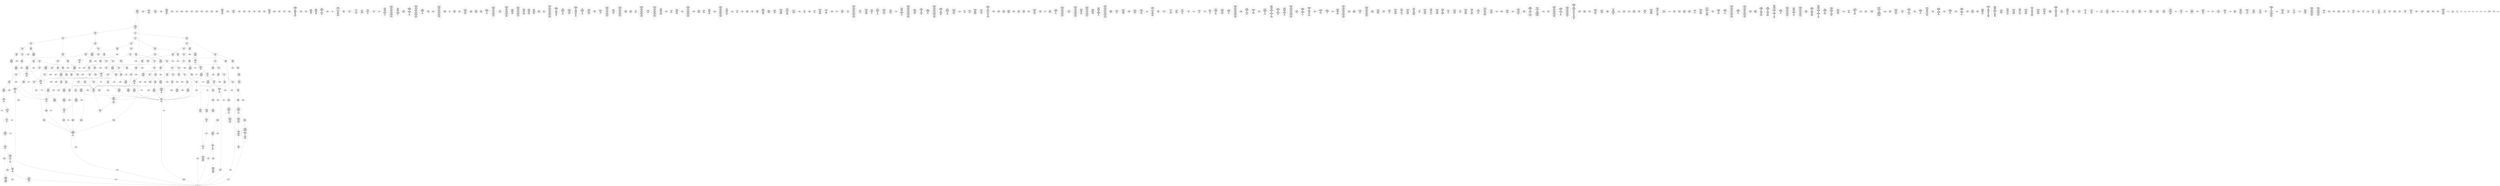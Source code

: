 /* Generated by GvGen v.1.0 (https://www.github.com/stricaud/gvgen) */

digraph G {
compound=true;
   node1 [label="[anywhere]"];
   node2 [label="# 0x0
PUSHX Data
PUSHX Data
MSTORE
PUSHX LogicData
CALLDATASIZE
LT
PUSHX Data
JUMPI
"];
   node3 [label="# 0xd
PUSHX Data
CALLDATALOAD
PUSHX BitData
SHR
PUSHX LogicData
GT
PUSHX Data
JUMPI
"];
   node4 [label="# 0x1e
PUSHX LogicData
GT
PUSHX Data
JUMPI
"];
   node5 [label="# 0x29
PUSHX LogicData
GT
PUSHX Data
JUMPI
"];
   node6 [label="# 0x34
PUSHX LogicData
EQ
PUSHX Data
JUMPI
"];
   node7 [label="# 0x3f
PUSHX LogicData
EQ
PUSHX Data
JUMPI
"];
   node8 [label="# 0x4a
PUSHX LogicData
EQ
PUSHX Data
JUMPI
"];
   node9 [label="# 0x55
PUSHX LogicData
EQ
PUSHX Data
JUMPI
"];
   node10 [label="# 0x60
PUSHX LogicData
EQ
PUSHX Data
JUMPI
"];
   node11 [label="# 0x6b
PUSHX LogicData
EQ
PUSHX Data
JUMPI
"];
   node12 [label="# 0x76
PUSHX Data
REVERT
"];
   node13 [label="# 0x7a
JUMPDEST
PUSHX LogicData
EQ
PUSHX Data
JUMPI
"];
   node14 [label="# 0x86
PUSHX LogicData
EQ
PUSHX Data
JUMPI
"];
   node15 [label="# 0x91
PUSHX LogicData
EQ
PUSHX Data
JUMPI
"];
   node16 [label="# 0x9c
PUSHX LogicData
EQ
PUSHX Data
JUMPI
"];
   node17 [label="# 0xa7
PUSHX LogicData
EQ
PUSHX Data
JUMPI
"];
   node18 [label="# 0xb2
PUSHX LogicData
EQ
PUSHX Data
JUMPI
"];
   node19 [label="# 0xbd
PUSHX Data
REVERT
"];
   node20 [label="# 0xc1
JUMPDEST
PUSHX LogicData
GT
PUSHX Data
JUMPI
"];
   node21 [label="# 0xcd
PUSHX LogicData
EQ
PUSHX Data
JUMPI
"];
   node22 [label="# 0xd8
PUSHX LogicData
EQ
PUSHX Data
JUMPI
"];
   node23 [label="# 0xe3
PUSHX LogicData
EQ
PUSHX Data
JUMPI
"];
   node24 [label="# 0xee
PUSHX LogicData
EQ
PUSHX Data
JUMPI
"];
   node25 [label="# 0xf9
PUSHX LogicData
EQ
PUSHX Data
JUMPI
"];
   node26 [label="# 0x104
PUSHX LogicData
EQ
PUSHX Data
JUMPI
"];
   node27 [label="# 0x10f
PUSHX Data
REVERT
"];
   node28 [label="# 0x113
JUMPDEST
PUSHX LogicData
EQ
PUSHX Data
JUMPI
"];
   node29 [label="# 0x11f
PUSHX LogicData
EQ
PUSHX Data
JUMPI
"];
   node30 [label="# 0x12a
PUSHX LogicData
EQ
PUSHX Data
JUMPI
"];
   node31 [label="# 0x135
PUSHX LogicData
EQ
PUSHX Data
JUMPI
"];
   node32 [label="# 0x140
PUSHX LogicData
EQ
PUSHX Data
JUMPI
"];
   node33 [label="# 0x14b
PUSHX Data
REVERT
"];
   node34 [label="# 0x14f
JUMPDEST
PUSHX LogicData
GT
PUSHX Data
JUMPI
"];
   node35 [label="# 0x15b
PUSHX LogicData
GT
PUSHX Data
JUMPI
"];
   node36 [label="# 0x166
PUSHX LogicData
EQ
PUSHX Data
JUMPI
"];
   node37 [label="# 0x171
PUSHX LogicData
EQ
PUSHX Data
JUMPI
"];
   node38 [label="# 0x17c
PUSHX LogicData
EQ
PUSHX Data
JUMPI
"];
   node39 [label="# 0x187
PUSHX LogicData
EQ
PUSHX Data
JUMPI
"];
   node40 [label="# 0x192
PUSHX LogicData
EQ
PUSHX Data
JUMPI
"];
   node41 [label="# 0x19d
PUSHX LogicData
EQ
PUSHX Data
JUMPI
"];
   node42 [label="# 0x1a8
PUSHX Data
REVERT
"];
   node43 [label="# 0x1ac
JUMPDEST
PUSHX LogicData
EQ
PUSHX Data
JUMPI
"];
   node44 [label="# 0x1b8
PUSHX LogicData
EQ
PUSHX Data
JUMPI
"];
   node45 [label="# 0x1c3
PUSHX LogicData
EQ
PUSHX Data
JUMPI
"];
   node46 [label="# 0x1ce
PUSHX LogicData
EQ
PUSHX Data
JUMPI
"];
   node47 [label="# 0x1d9
PUSHX LogicData
EQ
PUSHX Data
JUMPI
"];
   node48 [label="# 0x1e4
PUSHX Data
REVERT
"];
   node49 [label="# 0x1e8
JUMPDEST
PUSHX LogicData
GT
PUSHX Data
JUMPI
"];
   node50 [label="# 0x1f4
PUSHX LogicData
EQ
PUSHX Data
JUMPI
"];
   node51 [label="# 0x1ff
PUSHX LogicData
EQ
PUSHX Data
JUMPI
"];
   node52 [label="# 0x20a
PUSHX LogicData
EQ
PUSHX Data
JUMPI
"];
   node53 [label="# 0x215
PUSHX LogicData
EQ
PUSHX Data
JUMPI
"];
   node54 [label="# 0x220
PUSHX LogicData
EQ
PUSHX Data
JUMPI
"];
   node55 [label="# 0x22b
PUSHX LogicData
EQ
PUSHX Data
JUMPI
"];
   node56 [label="# 0x236
PUSHX Data
REVERT
"];
   node57 [label="# 0x23a
JUMPDEST
PUSHX LogicData
EQ
PUSHX Data
JUMPI
"];
   node58 [label="# 0x246
PUSHX LogicData
EQ
PUSHX Data
JUMPI
"];
   node59 [label="# 0x251
PUSHX LogicData
EQ
PUSHX Data
JUMPI
"];
   node60 [label="# 0x25c
PUSHX LogicData
EQ
PUSHX Data
JUMPI
"];
   node61 [label="# 0x267
PUSHX LogicData
EQ
PUSHX Data
JUMPI
"];
   node62 [label="# 0x272
JUMPDEST
PUSHX Data
REVERT
"];
   node63 [label="# 0x277
JUMPDEST
CALLVALUE
ISZERO
PUSHX Data
JUMPI
"];
   node64 [label="# 0x27f
PUSHX Data
REVERT
"];
   node65 [label="# 0x283
JUMPDEST
PUSHX Data
PUSHX Data
CALLDATASIZE
PUSHX Data
PUSHX Data
JUMP
"];
   node66 [label="# 0x292
JUMPDEST
PUSHX Data
JUMP
"];
   node67 [label="# 0x297
JUMPDEST
PUSHX MemData
MLOAD
ISZERO
ISZERO
MSTORE
PUSHX ArithData
ADD
"];
   node68 [label="# 0x2a3
JUMPDEST
PUSHX MemData
MLOAD
SUB
RETURN
"];
   node69 [label="# 0x2ac
JUMPDEST
CALLVALUE
ISZERO
PUSHX Data
JUMPI
"];
   node70 [label="# 0x2b4
PUSHX Data
REVERT
"];
   node71 [label="# 0x2b8
JUMPDEST
PUSHX Data
PUSHX Data
JUMP
"];
   node72 [label="# 0x2c1
JUMPDEST
PUSHX MemData
MLOAD
PUSHX Data
PUSHX Data
JUMP
"];
   node73 [label="# 0x2ce
JUMPDEST
CALLVALUE
ISZERO
PUSHX Data
JUMPI
"];
   node74 [label="# 0x2d6
PUSHX Data
REVERT
"];
   node75 [label="# 0x2da
JUMPDEST
PUSHX Data
PUSHX Data
CALLDATASIZE
PUSHX Data
PUSHX Data
JUMP
"];
   node76 [label="# 0x2e9
JUMPDEST
PUSHX Data
JUMP
"];
   node77 [label="# 0x2ee
JUMPDEST
PUSHX MemData
MLOAD
PUSHX ArithData
PUSHX BitData
PUSHX BitData
SHL
SUB
AND
MSTORE
PUSHX ArithData
ADD
PUSHX Data
JUMP
"];
   node78 [label="# 0x306
JUMPDEST
CALLVALUE
ISZERO
PUSHX Data
JUMPI
"];
   node79 [label="# 0x30e
PUSHX Data
REVERT
"];
   node80 [label="# 0x312
JUMPDEST
PUSHX Data
PUSHX Data
CALLDATASIZE
PUSHX Data
PUSHX Data
JUMP
"];
   node81 [label="# 0x321
JUMPDEST
PUSHX Data
PUSHX Data
MSTORE
PUSHX Data
MSTORE
PUSHX Data
SHA3
SLOAD
PUSHX BitData
AND
JUMP
"];
   node82 [label="# 0x336
JUMPDEST
CALLVALUE
ISZERO
PUSHX Data
JUMPI
"];
   node83 [label="# 0x33e
PUSHX Data
REVERT
"];
   node84 [label="# 0x342
JUMPDEST
PUSHX Data
PUSHX Data
CALLDATASIZE
PUSHX Data
PUSHX Data
JUMP
"];
   node85 [label="# 0x351
JUMPDEST
PUSHX Data
JUMP
"];
   node86 [label="# 0x356
JUMPDEST
STOP
"];
   node87 [label="# 0x358
JUMPDEST
CALLVALUE
ISZERO
PUSHX Data
JUMPI
"];
   node88 [label="# 0x360
PUSHX Data
REVERT
"];
   node89 [label="# 0x364
JUMPDEST
PUSHX Data
PUSHX StorData
SLOAD
JUMP
"];
   node90 [label="# 0x36e
JUMPDEST
PUSHX MemData
MLOAD
MSTORE
PUSHX ArithData
ADD
PUSHX Data
JUMP
"];
   node91 [label="# 0x37c
JUMPDEST
CALLVALUE
ISZERO
PUSHX Data
JUMPI
"];
   node92 [label="# 0x384
PUSHX Data
REVERT
"];
   node93 [label="# 0x388
JUMPDEST
PUSHX StorData
SLOAD
PUSHX Data
JUMP
"];
   node94 [label="# 0x391
JUMPDEST
CALLVALUE
ISZERO
PUSHX Data
JUMPI
"];
   node95 [label="# 0x399
PUSHX Data
REVERT
"];
   node96 [label="# 0x39d
JUMPDEST
PUSHX Data
PUSHX Data
CALLDATASIZE
PUSHX Data
PUSHX Data
JUMP
"];
   node97 [label="# 0x3ac
JUMPDEST
PUSHX Data
JUMP
"];
   node98 [label="# 0x3b1
JUMPDEST
CALLVALUE
ISZERO
PUSHX Data
JUMPI
"];
   node99 [label="# 0x3b9
PUSHX Data
REVERT
"];
   node100 [label="# 0x3bd
JUMPDEST
PUSHX Data
PUSHX Data
CALLDATASIZE
PUSHX Data
PUSHX Data
JUMP
"];
   node101 [label="# 0x3cc
JUMPDEST
PUSHX Data
JUMP
"];
   node102 [label="# 0x3d1
JUMPDEST
CALLVALUE
ISZERO
PUSHX Data
JUMPI
"];
   node103 [label="# 0x3d9
PUSHX Data
REVERT
"];
   node104 [label="# 0x3dd
JUMPDEST
PUSHX Data
PUSHX Data
CALLDATASIZE
PUSHX Data
PUSHX Data
JUMP
"];
   node105 [label="# 0x3ec
JUMPDEST
PUSHX Data
JUMP
"];
   node106 [label="# 0x3f1
JUMPDEST
CALLVALUE
ISZERO
PUSHX Data
JUMPI
"];
   node107 [label="# 0x3f9
PUSHX Data
REVERT
"];
   node108 [label="# 0x3fd
JUMPDEST
PUSHX Data
PUSHX Data
CALLDATASIZE
PUSHX Data
PUSHX Data
JUMP
"];
   node109 [label="# 0x40c
JUMPDEST
PUSHX Data
JUMP
"];
   node110 [label="# 0x411
JUMPDEST
CALLVALUE
ISZERO
PUSHX Data
JUMPI
"];
   node111 [label="# 0x419
PUSHX Data
REVERT
"];
   node112 [label="# 0x41d
JUMPDEST
PUSHX Data
PUSHX Data
CALLDATASIZE
PUSHX Data
PUSHX Data
JUMP
"];
   node113 [label="# 0x42c
JUMPDEST
PUSHX Data
JUMP
"];
   node114 [label="# 0x431
JUMPDEST
CALLVALUE
ISZERO
PUSHX Data
JUMPI
"];
   node115 [label="# 0x439
PUSHX Data
REVERT
"];
   node116 [label="# 0x43d
JUMPDEST
PUSHX Data
PUSHX Data
JUMP
"];
   node117 [label="# 0x447
JUMPDEST
CALLVALUE
ISZERO
PUSHX Data
JUMPI
"];
   node118 [label="# 0x44f
PUSHX Data
REVERT
"];
   node119 [label="# 0x453
JUMPDEST
PUSHX Data
PUSHX StorData
SLOAD
JUMP
"];
   node120 [label="# 0x45d
JUMPDEST
CALLVALUE
ISZERO
PUSHX Data
JUMPI
"];
   node121 [label="# 0x465
PUSHX Data
REVERT
"];
   node122 [label="# 0x469
JUMPDEST
PUSHX Data
PUSHX Data
CALLDATASIZE
PUSHX Data
PUSHX Data
JUMP
"];
   node123 [label="# 0x478
JUMPDEST
PUSHX Data
JUMP
"];
   node124 [label="# 0x47d
JUMPDEST
PUSHX Data
PUSHX Data
CALLDATASIZE
PUSHX Data
PUSHX Data
JUMP
"];
   node125 [label="# 0x48b
JUMPDEST
PUSHX Data
JUMP
"];
   node126 [label="# 0x490
JUMPDEST
CALLVALUE
ISZERO
PUSHX Data
JUMPI
"];
   node127 [label="# 0x498
PUSHX Data
REVERT
"];
   node128 [label="# 0x49c
JUMPDEST
PUSHX Data
PUSHX Data
CALLDATASIZE
PUSHX Data
PUSHX Data
JUMP
"];
   node129 [label="# 0x4ab
JUMPDEST
PUSHX Data
JUMP
"];
   node130 [label="# 0x4b0
JUMPDEST
CALLVALUE
ISZERO
PUSHX Data
JUMPI
"];
   node131 [label="# 0x4b8
PUSHX Data
REVERT
"];
   node132 [label="# 0x4bc
JUMPDEST
PUSHX Data
PUSHX Data
CALLDATASIZE
PUSHX Data
PUSHX Data
JUMP
"];
   node133 [label="# 0x4cb
JUMPDEST
PUSHX Data
PUSHX Data
MSTORE
PUSHX Data
MSTORE
PUSHX Data
SHA3
SLOAD
PUSHX BitData
AND
JUMP
"];
   node134 [label="# 0x4e0
JUMPDEST
CALLVALUE
ISZERO
PUSHX Data
JUMPI
"];
   node135 [label="# 0x4e8
PUSHX Data
REVERT
"];
   node136 [label="# 0x4ec
JUMPDEST
PUSHX Data
PUSHX Data
CALLDATASIZE
PUSHX Data
PUSHX Data
JUMP
"];
   node137 [label="# 0x4fb
JUMPDEST
PUSHX Data
JUMP
"];
   node138 [label="# 0x500
JUMPDEST
PUSHX MemData
MLOAD
PUSHX Data
PUSHX Data
JUMP
"];
   node139 [label="# 0x50d
JUMPDEST
CALLVALUE
ISZERO
PUSHX Data
JUMPI
"];
   node140 [label="# 0x515
PUSHX Data
REVERT
"];
   node141 [label="# 0x519
JUMPDEST
PUSHX Data
PUSHX Data
JUMP
"];
   node142 [label="# 0x535
JUMPDEST
CALLVALUE
ISZERO
PUSHX Data
JUMPI
"];
   node143 [label="# 0x53d
PUSHX Data
REVERT
"];
   node144 [label="# 0x541
JUMPDEST
PUSHX Data
PUSHX Data
CALLDATASIZE
PUSHX Data
PUSHX Data
JUMP
"];
   node145 [label="# 0x550
JUMPDEST
PUSHX Data
JUMP
"];
   node146 [label="# 0x555
JUMPDEST
CALLVALUE
ISZERO
PUSHX Data
JUMPI
"];
   node147 [label="# 0x55d
PUSHX Data
REVERT
"];
   node148 [label="# 0x561
JUMPDEST
PUSHX Data
PUSHX Data
CALLDATASIZE
PUSHX Data
PUSHX Data
JUMP
"];
   node149 [label="# 0x570
JUMPDEST
PUSHX Data
JUMP
"];
   node150 [label="# 0x575
JUMPDEST
CALLVALUE
ISZERO
PUSHX Data
JUMPI
"];
   node151 [label="# 0x57d
PUSHX Data
REVERT
"];
   node152 [label="# 0x581
JUMPDEST
PUSHX Data
PUSHX Data
JUMP
"];
   node153 [label="# 0x58a
JUMPDEST
CALLVALUE
ISZERO
PUSHX Data
JUMPI
"];
   node154 [label="# 0x592
PUSHX Data
REVERT
"];
   node155 [label="# 0x596
JUMPDEST
PUSHX Data
PUSHX Data
CALLDATASIZE
PUSHX Data
PUSHX Data
JUMP
"];
   node156 [label="# 0x5a5
JUMPDEST
PUSHX Data
JUMP
"];
   node157 [label="# 0x5aa
JUMPDEST
CALLVALUE
ISZERO
PUSHX Data
JUMPI
"];
   node158 [label="# 0x5b2
PUSHX Data
REVERT
"];
   node159 [label="# 0x5b6
JUMPDEST
PUSHX Data
PUSHX Data
CALLDATASIZE
PUSHX Data
PUSHX Data
JUMP
"];
   node160 [label="# 0x5c5
JUMPDEST
PUSHX Data
JUMP
"];
   node161 [label="# 0x5ca
JUMPDEST
CALLVALUE
ISZERO
PUSHX Data
JUMPI
"];
   node162 [label="# 0x5d2
PUSHX Data
REVERT
"];
   node163 [label="# 0x5d6
JUMPDEST
PUSHX Data
PUSHX Data
CALLDATASIZE
PUSHX Data
PUSHX Data
JUMP
"];
   node164 [label="# 0x5e5
JUMPDEST
PUSHX Data
JUMP
"];
   node165 [label="# 0x5ea
JUMPDEST
CALLVALUE
ISZERO
PUSHX Data
JUMPI
"];
   node166 [label="# 0x5f2
PUSHX Data
REVERT
"];
   node167 [label="# 0x5f6
JUMPDEST
PUSHX Data
PUSHX Data
JUMP
"];
   node168 [label="# 0x5ff
JUMPDEST
CALLVALUE
ISZERO
PUSHX Data
JUMPI
"];
   node169 [label="# 0x607
PUSHX Data
REVERT
"];
   node170 [label="# 0x60b
JUMPDEST
PUSHX Data
PUSHX Data
CALLDATASIZE
PUSHX Data
PUSHX Data
JUMP
"];
   node171 [label="# 0x61a
JUMPDEST
PUSHX Data
JUMP
"];
   node172 [label="# 0x61f
JUMPDEST
CALLVALUE
ISZERO
PUSHX Data
JUMPI
"];
   node173 [label="# 0x627
PUSHX Data
REVERT
"];
   node174 [label="# 0x62b
JUMPDEST
PUSHX Data
PUSHX StorData
SLOAD
JUMP
"];
   node175 [label="# 0x635
JUMPDEST
CALLVALUE
ISZERO
PUSHX Data
JUMPI
"];
   node176 [label="# 0x63d
PUSHX Data
REVERT
"];
   node177 [label="# 0x641
JUMPDEST
PUSHX Data
PUSHX Data
CALLDATASIZE
PUSHX Data
PUSHX Data
JUMP
"];
   node178 [label="# 0x650
JUMPDEST
PUSHX Data
PUSHX Data
MSTORE
PUSHX Data
MSTORE
PUSHX Data
SHA3
SLOAD
JUMP
"];
   node179 [label="# 0x662
JUMPDEST
PUSHX Data
PUSHX Data
JUMP
"];
   node180 [label="# 0x66a
JUMPDEST
CALLVALUE
ISZERO
PUSHX Data
JUMPI
"];
   node181 [label="# 0x672
PUSHX Data
REVERT
"];
   node182 [label="# 0x676
JUMPDEST
PUSHX Data
PUSHX Data
JUMP
"];
   node183 [label="# 0x686
JUMPDEST
CALLVALUE
ISZERO
PUSHX Data
JUMPI
"];
   node184 [label="# 0x68e
PUSHX Data
REVERT
"];
   node185 [label="# 0x692
JUMPDEST
PUSHX StorData
SLOAD
PUSHX ArithData
PUSHX BitData
PUSHX BitData
SHL
SUB
AND
PUSHX Data
JUMP
"];
   node186 [label="# 0x6a4
JUMPDEST
CALLVALUE
ISZERO
PUSHX Data
JUMPI
"];
   node187 [label="# 0x6ac
PUSHX Data
REVERT
"];
   node188 [label="# 0x6b0
JUMPDEST
PUSHX Data
PUSHX Data
JUMP
"];
   node189 [label="# 0x6b9
JUMPDEST
CALLVALUE
ISZERO
PUSHX Data
JUMPI
"];
   node190 [label="# 0x6c1
PUSHX Data
REVERT
"];
   node191 [label="# 0x6c5
JUMPDEST
PUSHX Data
PUSHX Data
CALLDATASIZE
PUSHX Data
PUSHX Data
JUMP
"];
   node192 [label="# 0x6d4
JUMPDEST
PUSHX Data
JUMP
"];
   node193 [label="# 0x6d9
JUMPDEST
CALLVALUE
ISZERO
PUSHX Data
JUMPI
"];
   node194 [label="# 0x6e1
PUSHX Data
REVERT
"];
   node195 [label="# 0x6e5
JUMPDEST
PUSHX Data
PUSHX Data
CALLDATASIZE
PUSHX Data
PUSHX Data
JUMP
"];
   node196 [label="# 0x6f4
JUMPDEST
PUSHX Data
JUMP
"];
   node197 [label="# 0x6f9
JUMPDEST
CALLVALUE
ISZERO
PUSHX Data
JUMPI
"];
   node198 [label="# 0x701
PUSHX Data
REVERT
"];
   node199 [label="# 0x705
JUMPDEST
PUSHX Data
PUSHX Data
CALLDATASIZE
PUSHX Data
PUSHX Data
JUMP
"];
   node200 [label="# 0x714
JUMPDEST
PUSHX Data
JUMP
"];
   node201 [label="# 0x719
JUMPDEST
CALLVALUE
ISZERO
PUSHX Data
JUMPI
"];
   node202 [label="# 0x721
PUSHX Data
REVERT
"];
   node203 [label="# 0x725
JUMPDEST
PUSHX Data
PUSHX Data
CALLDATASIZE
PUSHX Data
PUSHX Data
JUMP
"];
   node204 [label="# 0x734
JUMPDEST
PUSHX Data
JUMP
"];
   node205 [label="# 0x739
JUMPDEST
CALLVALUE
ISZERO
PUSHX Data
JUMPI
"];
   node206 [label="# 0x741
PUSHX Data
REVERT
"];
   node207 [label="# 0x745
JUMPDEST
PUSHX Data
PUSHX Data
JUMP
"];
   node208 [label="# 0x74e
JUMPDEST
CALLVALUE
ISZERO
PUSHX Data
JUMPI
"];
   node209 [label="# 0x756
PUSHX Data
REVERT
"];
   node210 [label="# 0x75a
JUMPDEST
PUSHX Data
PUSHX Data
CALLDATASIZE
PUSHX Data
PUSHX Data
JUMP
"];
   node211 [label="# 0x769
JUMPDEST
PUSHX ArithData
PUSHX BitData
PUSHX BitData
SHL
SUB
AND
PUSHX Data
MSTORE
PUSHX Data
PUSHX Data
MSTORE
PUSHX Data
SHA3
AND
MSTORE
MSTORE
SHA3
SLOAD
PUSHX BitData
AND
JUMP
"];
   node212 [label="# 0x797
JUMPDEST
CALLVALUE
ISZERO
PUSHX Data
JUMPI
"];
   node213 [label="# 0x79f
PUSHX Data
REVERT
"];
   node214 [label="# 0x7a3
JUMPDEST
PUSHX Data
PUSHX Data
CALLDATASIZE
PUSHX Data
PUSHX Data
JUMP
"];
   node215 [label="# 0x7b2
JUMPDEST
PUSHX Data
JUMP
"];
   node216 [label="# 0x7b7
JUMPDEST
CALLVALUE
ISZERO
PUSHX Data
JUMPI
"];
   node217 [label="# 0x7bf
PUSHX Data
REVERT
"];
   node218 [label="# 0x7c3
JUMPDEST
PUSHX Data
PUSHX Data
CALLDATASIZE
PUSHX Data
PUSHX Data
JUMP
"];
   node219 [label="# 0x7d2
JUMPDEST
PUSHX Data
JUMP
"];
   node220 [label="# 0x7d7
JUMPDEST
CALLVALUE
ISZERO
PUSHX Data
JUMPI
"];
   node221 [label="# 0x7df
PUSHX Data
REVERT
"];
   node222 [label="# 0x7e3
JUMPDEST
PUSHX Data
PUSHX Data
JUMP
"];
   node223 [label="# 0x7ff
JUMPDEST
CALLVALUE
ISZERO
PUSHX Data
JUMPI
"];
   node224 [label="# 0x807
PUSHX Data
REVERT
"];
   node225 [label="# 0x80b
JUMPDEST
PUSHX Data
PUSHX Data
CALLDATASIZE
PUSHX Data
PUSHX Data
JUMP
"];
   node226 [label="# 0x81a
JUMPDEST
PUSHX Data
PUSHX Data
MSTORE
PUSHX Data
MSTORE
PUSHX Data
SHA3
SLOAD
JUMP
"];
   node227 [label="# 0x82c
JUMPDEST
CALLVALUE
ISZERO
PUSHX Data
JUMPI
"];
   node228 [label="# 0x834
PUSHX Data
REVERT
"];
   node229 [label="# 0x838
JUMPDEST
PUSHX Data
PUSHX Data
CALLDATASIZE
PUSHX Data
PUSHX Data
JUMP
"];
   node230 [label="# 0x847
JUMPDEST
PUSHX Data
MSTORE
PUSHX Data
PUSHX Data
MSTORE
PUSHX Data
SHA3
SLOAD
ISZERO
ISZERO
JUMP
"];
   node231 [label="# 0x85b
JUMPDEST
PUSHX Data
PUSHX ArithData
PUSHX BitData
PUSHX BitData
SHL
SUB
NOT
AND
PUSHX BitData
PUSHX BitData
SHL
EQ
PUSHX Data
JUMPI
"];
   node232 [label="# 0x877
PUSHX Data
PUSHX Data
JUMP
"];
   node233 [label="# 0x880
JUMPDEST
JUMP
"];
   node234 [label="# 0x886
JUMPDEST
PUSHX Data
PUSHX StorData
SLOAD
PUSHX Data
PUSHX Data
JUMP
"];
   node235 [label="# 0x895
JUMPDEST
PUSHX ArithData
ADD
PUSHX ArithData
DIV
MUL
PUSHX ArithData
ADD
PUSHX MemData
MLOAD
ADD
PUSHX Data
MSTORE
MSTORE
PUSHX ArithData
ADD
SLOAD
PUSHX Data
PUSHX Data
JUMP
"];
   node236 [label="# 0x8c1
JUMPDEST
ISZERO
PUSHX Data
JUMPI
"];
   node237 [label="# 0x8c8
PUSHX LogicData
LT
PUSHX Data
JUMPI
"];
   node238 [label="# 0x8d0
PUSHX ArithData
SLOAD
DIV
MUL
MSTORE
PUSHX ArithData
ADD
PUSHX Data
JUMP
"];
   node239 [label="# 0x8e3
JUMPDEST
ADD
PUSHX Data
MSTORE
PUSHX Data
PUSHX Data
SHA3
"];
   node240 [label="# 0x8f1
JUMPDEST
SLOAD
MSTORE
PUSHX ArithData
ADD
PUSHX ArithData
ADD
GT
PUSHX Data
JUMPI
"];
   node241 [label="# 0x905
SUB
PUSHX BitData
AND
ADD
"];
   node242 [label="# 0x90e
JUMPDEST
JUMP
"];
   node243 [label="# 0x918
JUMPDEST
PUSHX Data
MSTORE
PUSHX Data
PUSHX Data
MSTORE
PUSHX Data
SHA3
SLOAD
PUSHX ArithData
PUSHX BitData
PUSHX BitData
SHL
SUB
AND
PUSHX Data
JUMPI
"];
   node244 [label="# 0x935
PUSHX MemData
MLOAD
PUSHX BitData
PUSHX BitData
SHL
MSTORE
PUSHX Data
PUSHX ArithData
ADD
MSTORE
PUSHX Data
PUSHX ArithData
ADD
MSTORE
PUSHX Data
PUSHX ArithData
ADD
MSTORE
PUSHX BitData
PUSHX BitData
SHL
PUSHX ArithData
ADD
MSTORE
PUSHX ArithData
ADD
"];
   node245 [label="# 0x98d
JUMPDEST
PUSHX MemData
MLOAD
SUB
REVERT
"];
   node246 [label="# 0x996
JUMPDEST
PUSHX Data
MSTORE
PUSHX Data
PUSHX Data
MSTORE
PUSHX Data
SHA3
SLOAD
PUSHX ArithData
PUSHX BitData
PUSHX BitData
SHL
SUB
AND
JUMP
"];
   node247 [label="# 0x9b2
JUMPDEST
PUSHX Data
PUSHX Data
PUSHX Data
JUMP
"];
   node248 [label="# 0x9bd
JUMPDEST
PUSHX ArithData
PUSHX BitData
PUSHX BitData
SHL
SUB
AND
PUSHX ArithData
PUSHX BitData
PUSHX BitData
SHL
SUB
AND
EQ
ISZERO
PUSHX Data
JUMPI
"];
   node249 [label="# 0x9da
PUSHX MemData
MLOAD
PUSHX BitData
PUSHX BitData
SHL
MSTORE
PUSHX Data
PUSHX ArithData
ADD
MSTORE
PUSHX Data
PUSHX ArithData
ADD
MSTORE
PUSHX Data
PUSHX ArithData
ADD
MSTORE
PUSHX BitData
PUSHX BitData
SHL
PUSHX ArithData
ADD
MSTORE
PUSHX ArithData
ADD
PUSHX Data
JUMP
"];
   node250 [label="# 0xa2b
JUMPDEST
CALLER
PUSHX ArithData
PUSHX BitData
PUSHX BitData
SHL
SUB
AND
EQ
PUSHX Data
JUMPI
"];
   node251 [label="# 0xa3d
PUSHX Data
CALLER
PUSHX Data
JUMP
"];
   node252 [label="# 0xa47
JUMPDEST
PUSHX Data
JUMPI
"];
   node253 [label="# 0xa4c
PUSHX MemData
MLOAD
PUSHX BitData
PUSHX BitData
SHL
MSTORE
PUSHX Data
PUSHX ArithData
ADD
MSTORE
PUSHX Data
PUSHX ArithData
ADD
MSTORE
PUSHX Data
PUSHX ArithData
ADD
MSTORE
PUSHX Data
PUSHX ArithData
ADD
MSTORE
PUSHX ArithData
ADD
PUSHX Data
JUMP
"];
   node254 [label="# 0xab9
JUMPDEST
PUSHX Data
PUSHX Data
JUMP
"];
   node255 [label="# 0xac3
JUMPDEST
JUMP
"];
   node256 [label="# 0xac8
JUMPDEST
PUSHX Data
CALLER
PUSHX Data
JUMP
"];
   node257 [label="# 0xad2
JUMPDEST
PUSHX Data
JUMPI
"];
   node258 [label="# 0xad7
PUSHX MemData
MLOAD
PUSHX BitData
PUSHX BitData
SHL
MSTORE
PUSHX ArithData
ADD
PUSHX Data
PUSHX Data
JUMP
"];
   node259 [label="# 0xaee
JUMPDEST
PUSHX Data
PUSHX Data
JUMP
"];
   node260 [label="# 0xaf9
JUMPDEST
PUSHX Data
PUSHX Data
PUSHX Data
PUSHX Data
JUMP
"];
   node261 [label="# 0xb0d
JUMPDEST
CALLER
PUSHX Data
PUSHX Data
JUMP
"];
   node262 [label="# 0xb17
JUMPDEST
PUSHX ArithData
PUSHX BitData
PUSHX BitData
SHL
SUB
AND
EQ
PUSHX Data
JUMPI
"];
   node263 [label="# 0xb26
PUSHX MemData
MLOAD
PUSHX BitData
PUSHX BitData
SHL
MSTORE
PUSHX Data
PUSHX ArithData
ADD
MSTORE
PUSHX Data
PUSHX ArithData
ADD
MSTORE
PUSHX Data
PUSHX ArithData
ADD
MSTORE
PUSHX ArithData
ADD
PUSHX Data
JUMP
"];
   node264 [label="# 0xb6d
JUMPDEST
PUSHX LogicData
LT
PUSHX Data
JUMPI
"];
   node265 [label="# 0xb77
PUSHX MemData
MLOAD
PUSHX BitData
PUSHX BitData
SHL
MSTORE
PUSHX Data
PUSHX ArithData
ADD
MSTORE
PUSHX Data
PUSHX ArithData
ADD
MSTORE
PUSHX BitData
PUSHX BitData
SHL
PUSHX ArithData
ADD
MSTORE
PUSHX ArithData
ADD
PUSHX Data
JUMP
"];
   node266 [label="# 0xbaf
JUMPDEST
PUSHX Data
MSTORE
PUSHX Data
PUSHX Data
MSTORE
PUSHX Data
SHA3
SLOAD
PUSHX Data
JUMPI
"];
   node267 [label="# 0xbc3
PUSHX MemData
MLOAD
PUSHX BitData
PUSHX BitData
SHL
MSTORE
PUSHX Data
PUSHX ArithData
ADD
MSTORE
PUSHX Data
PUSHX ArithData
ADD
MSTORE
PUSHX Data
PUSHX ArithData
ADD
MSTORE
PUSHX ArithData
ADD
PUSHX Data
JUMP
"];
   node268 [label="# 0xc0a
JUMPDEST
PUSHX Data
MSTORE
PUSHX Data
PUSHX Data
MSTORE
PUSHX Data
SHA3
SLOAD
PUSHX Data
TIMESTAMP
PUSHX Data
JUMP
"];
   node269 [label="# 0xc23
JUMPDEST
PUSHX Data
MSTORE
PUSHX Data
PUSHX Data
MSTORE
PUSHX Data
SHA3
SLOAD
PUSHX Data
PUSHX Data
JUMP
"];
   node270 [label="# 0xc41
JUMPDEST
SSTORE
PUSHX Data
MSTORE
PUSHX Data
PUSHX Data
MSTORE
PUSHX Data
SHA3
SSTORE
JUMP
"];
   node271 [label="# 0xc57
JUMPDEST
PUSHX Data
PUSHX Data
PUSHX Data
JUMP
"];
   node272 [label="# 0xc62
JUMPDEST
LT
PUSHX Data
JUMPI
"];
   node273 [label="# 0xc69
PUSHX MemData
MLOAD
PUSHX BitData
PUSHX BitData
SHL
MSTORE
PUSHX Data
PUSHX ArithData
ADD
MSTORE
PUSHX Data
PUSHX ArithData
ADD
MSTORE
PUSHX Data
PUSHX ArithData
ADD
MSTORE
PUSHX BitData
PUSHX BitData
SHL
PUSHX ArithData
ADD
MSTORE
PUSHX ArithData
ADD
PUSHX Data
JUMP
"];
   node274 [label="# 0xcc4
JUMPDEST
PUSHX ArithData
PUSHX BitData
PUSHX BitData
SHL
SUB
AND
PUSHX Data
MSTORE
PUSHX Data
PUSHX Data
MSTORE
PUSHX Data
SHA3
MSTORE
MSTORE
SHA3
SLOAD
JUMP
"];
   node275 [label="# 0xced
JUMPDEST
PUSHX StorData
SLOAD
PUSHX ArithData
PUSHX BitData
PUSHX BitData
SHL
SUB
AND
CALLER
EQ
PUSHX Data
JUMPI
"];
   node276 [label="# 0xd00
PUSHX MemData
MLOAD
PUSHX BitData
PUSHX BitData
SHL
MSTORE
PUSHX ArithData
ADD
PUSHX Data
PUSHX Data
JUMP
"];
   node277 [label="# 0xd17
JUMPDEST
PUSHX ArithData
PUSHX BitData
PUSHX BitData
SHL
SUB
AND
PUSHX Data
MSTORE
PUSHX Data
PUSHX Data
MSTORE
PUSHX Data
SHA3
SLOAD
PUSHX BitData
NOT
AND
ISZERO
ISZERO
OR
SSTORE
JUMP
"];
   node278 [label="# 0xd42
JUMPDEST
PUSHX StorData
SLOAD
PUSHX ArithData
PUSHX BitData
PUSHX BitData
SHL
SUB
AND
CALLER
EQ
PUSHX Data
JUMPI
"];
   node279 [label="# 0xd55
PUSHX MemData
MLOAD
PUSHX BitData
PUSHX BitData
SHL
MSTORE
PUSHX ArithData
ADD
PUSHX Data
PUSHX Data
JUMP
"];
   node280 [label="# 0xd6c
JUMPDEST
PUSHX Data
SSTORE
JUMP
"];
   node281 [label="# 0xd71
JUMPDEST
PUSHX LogicData
PUSHX StorData
SLOAD
EQ
ISZERO
PUSHX Data
JUMPI
"];
   node282 [label="# 0xd7d
PUSHX MemData
MLOAD
PUSHX BitData
PUSHX BitData
SHL
MSTORE
PUSHX Data
PUSHX ArithData
ADD
MSTORE
PUSHX Data
PUSHX ArithData
ADD
MSTORE
PUSHX Data
PUSHX ArithData
ADD
MSTORE
PUSHX ArithData
ADD
PUSHX Data
JUMP
"];
   node283 [label="# 0xdc4
JUMPDEST
PUSHX Data
PUSHX Data
SSTORE
PUSHX StorData
SLOAD
TIMESTAMP
GT
PUSHX Data
JUMPI
"];
   node284 [label="# 0xdd3
PUSHX MemData
MLOAD
PUSHX BitData
PUSHX BitData
SHL
MSTORE
PUSHX Data
PUSHX ArithData
ADD
MSTORE
PUSHX Data
PUSHX ArithData
ADD
MSTORE
PUSHX Data
PUSHX ArithData
ADD
MSTORE
PUSHX ArithData
ADD
PUSHX Data
JUMP
"];
   node285 [label="# 0xe1a
JUMPDEST
PUSHX Data
PUSHX Data
PUSHX Data
JUMP
"];
   node286 [label="# 0xe24
JUMPDEST
PUSHX Data
PUSHX Data
PUSHX Data
JUMP
"];
   node287 [label="# 0xe33
JUMPDEST
GT
ISZERO
PUSHX Data
JUMPI
"];
   node288 [label="# 0xe3a
PUSHX MemData
MLOAD
PUSHX BitData
PUSHX BitData
SHL
MSTORE
PUSHX Data
PUSHX ArithData
ADD
MSTORE
PUSHX Data
PUSHX ArithData
ADD
MSTORE
PUSHX BitData
PUSHX BitData
SHL
PUSHX ArithData
ADD
MSTORE
PUSHX ArithData
ADD
PUSHX Data
JUMP
"];
   node289 [label="# 0xe6d
JUMPDEST
PUSHX LogicData
GT
ISZERO
PUSHX Data
JUMPI
"];
   node290 [label="# 0xe78
PUSHX MemData
MLOAD
PUSHX BitData
PUSHX BitData
SHL
MSTORE
PUSHX Data
PUSHX ArithData
ADD
MSTORE
PUSHX Data
PUSHX ArithData
ADD
MSTORE
PUSHX BitData
PUSHX BitData
SHL
PUSHX ArithData
ADD
MSTORE
PUSHX ArithData
ADD
PUSHX Data
JUMP
"];
   node291 [label="# 0xeaa
JUMPDEST
CALLER
PUSHX Data
MSTORE
PUSHX Data
PUSHX Data
MSTORE
PUSHX Data
SHA3
SLOAD
PUSHX BitData
AND
PUSHX Data
JUMPI
"];
   node292 [label="# 0xec2
PUSHX Data
PUSHX Data
JUMP
"];
   node293 [label="# 0xeca
JUMPDEST
CALLVALUE
LT
ISZERO
PUSHX Data
JUMPI
"];
   node294 [label="# 0xed3
CALLER
PUSHX Data
MSTORE
PUSHX Data
PUSHX Data
MSTORE
PUSHX Data
SHA3
SLOAD
PUSHX BitData
AND
"];
   node295 [label="# 0xee7
JUMPDEST
PUSHX Data
JUMPI
"];
   node296 [label="# 0xeec
PUSHX MemData
MLOAD
PUSHX BitData
PUSHX BitData
SHL
MSTORE
PUSHX Data
PUSHX ArithData
ADD
MSTORE
PUSHX Data
PUSHX ArithData
ADD
MSTORE
PUSHX BitData
PUSHX BitData
SHL
PUSHX ArithData
ADD
MSTORE
PUSHX ArithData
ADD
PUSHX Data
JUMP
"];
   node297 [label="# 0xf27
JUMPDEST
PUSHX Data
JUMP
"];
   node298 [label="# 0xf2c
JUMPDEST
PUSHX Data
PUSHX Data
PUSHX Data
PUSHX Data
JUMP
"];
   node299 [label="# 0xf3a
JUMPDEST
CALLVALUE
LT
ISZERO
PUSHX Data
JUMPI
"];
   node300 [label="# 0xf43
CALLER
PUSHX Data
MSTORE
PUSHX Data
PUSHX Data
MSTORE
PUSHX Data
SHA3
SLOAD
PUSHX BitData
AND
"];
   node301 [label="# 0xf57
JUMPDEST
PUSHX Data
JUMPI
"];
   node302 [label="# 0xf5c
PUSHX MemData
MLOAD
PUSHX BitData
PUSHX BitData
SHL
MSTORE
PUSHX Data
PUSHX ArithData
ADD
MSTORE
PUSHX Data
PUSHX ArithData
ADD
MSTORE
PUSHX BitData
PUSHX BitData
SHL
PUSHX ArithData
ADD
MSTORE
PUSHX ArithData
ADD
PUSHX Data
JUMP
"];
   node303 [label="# 0xf97
JUMPDEST
CALLER
PUSHX Data
MSTORE
PUSHX Data
PUSHX Data
MSTORE
PUSHX Data
SHA3
SLOAD
PUSHX BitData
NOT
AND
SSTORE
"];
   node304 [label="# 0xfaf
JUMPDEST
PUSHX Data
"];
   node305 [label="# 0xfb2
JUMPDEST
LT
ISZERO
PUSHX Data
JUMPI
"];
   node306 [label="# 0xfbb
PUSHX Data
PUSHX Data
JUMP
"];
   node307 [label="# 0xfc3
JUMPDEST
PUSHX Data
PUSHX Data
JUMP
"];
   node308 [label="# 0xfcd
JUMPDEST
PUSHX Data
JUMP
"];
   node309 [label="# 0xfd5
JUMPDEST
PUSHX Data
PUSHX Data
SSTORE
JUMP
"];
   node310 [label="# 0xfe0
JUMPDEST
PUSHX Data
PUSHX MemData
MLOAD
PUSHX ArithData
ADD
PUSHX Data
MSTORE
PUSHX Data
MSTORE
PUSHX Data
JUMP
"];
   node311 [label="# 0xffb
JUMPDEST
PUSHX Data
PUSHX Data
PUSHX Data
PUSHX Data
JUMP
"];
   node312 [label="# 0x1008
JUMPDEST
PUSHX Data
PUSHX LogicData
GT
ISZERO
PUSHX Data
JUMPI
"];
   node313 [label="# 0x101e
PUSHX BitData
PUSHX BitData
SHL
PUSHX Data
MSTORE
PUSHX Data
PUSHX Data
MSTORE
PUSHX Data
PUSHX Data
REVERT
"];
   node314 [label="# 0x1033
JUMPDEST
PUSHX MemData
MLOAD
MSTORE
PUSHX ArithData
MUL
PUSHX ArithData
ADD
ADD
PUSHX Data
MSTORE
ISZERO
PUSHX Data
JUMPI
"];
   node315 [label="# 0x104d
PUSHX ArithData
ADD
PUSHX ArithData
MUL
CALLDATASIZE
CALLDATACOPY
ADD
"];
   node316 [label="# 0x105c
JUMPDEST
PUSHX Data
"];
   node317 [label="# 0x1062
JUMPDEST
LT
ISZERO
PUSHX Data
JUMPI
"];
   node318 [label="# 0x106b
PUSHX Data
PUSHX Data
JUMP
"];
   node319 [label="# 0x1074
JUMPDEST
MLOAD
LT
PUSHX Data
JUMPI
"];
   node320 [label="# 0x107f
PUSHX BitData
PUSHX BitData
SHL
PUSHX Data
MSTORE
PUSHX Data
PUSHX Data
MSTORE
PUSHX Data
PUSHX Data
REVERT
"];
   node321 [label="# 0x1094
JUMPDEST
PUSHX ArithData
MUL
ADD
ADD
MSTORE
PUSHX Data
PUSHX Data
JUMP
"];
   node322 [label="# 0x10a9
JUMPDEST
PUSHX Data
JUMP
"];
   node323 [label="# 0x10b1
JUMPDEST
JUMP
"];
   node324 [label="# 0x10b9
JUMPDEST
PUSHX Data
PUSHX Data
PUSHX StorData
SLOAD
JUMP
"];
   node325 [label="# 0x10c4
JUMPDEST
LT
PUSHX Data
JUMPI
"];
   node326 [label="# 0x10cb
PUSHX MemData
MLOAD
PUSHX BitData
PUSHX BitData
SHL
MSTORE
PUSHX Data
PUSHX ArithData
ADD
MSTORE
PUSHX Data
PUSHX ArithData
ADD
MSTORE
PUSHX Data
PUSHX ArithData
ADD
MSTORE
PUSHX BitData
PUSHX BitData
SHL
PUSHX ArithData
ADD
MSTORE
PUSHX ArithData
ADD
PUSHX Data
JUMP
"];
   node327 [label="# 0x1127
JUMPDEST
PUSHX StorData
SLOAD
LT
PUSHX Data
JUMPI
"];
   node328 [label="# 0x1133
PUSHX BitData
PUSHX BitData
SHL
PUSHX Data
MSTORE
PUSHX Data
PUSHX Data
MSTORE
PUSHX Data
PUSHX Data
REVERT
"];
   node329 [label="# 0x1148
JUMPDEST
PUSHX Data
MSTORE
PUSHX Data
PUSHX Data
SHA3
ADD
SLOAD
JUMP
"];
   node330 [label="# 0x115a
JUMPDEST
PUSHX StorData
SLOAD
PUSHX ArithData
PUSHX BitData
PUSHX BitData
SHL
SUB
AND
CALLER
EQ
PUSHX Data
JUMPI
"];
   node331 [label="# 0x116d
PUSHX MemData
MLOAD
PUSHX BitData
PUSHX BitData
SHL
MSTORE
PUSHX ArithData
ADD
PUSHX Data
PUSHX Data
JUMP
"];
   node332 [label="# 0x1184
JUMPDEST
MLOAD
PUSHX Data
PUSHX Data
PUSHX ArithData
ADD
PUSHX Data
JUMP
"];
   node333 [label="# 0x1197
JUMPDEST
JUMP
"];
   node334 [label="# 0x119b
JUMPDEST
PUSHX Data
PUSHX Data
PUSHX Data
JUMP
"];
   node335 [label="# 0x11a5
JUMPDEST
JUMP
"];
   node336 [label="# 0x11aa
JUMPDEST
PUSHX Data
MSTORE
PUSHX Data
PUSHX Data
MSTORE
PUSHX Data
SHA3
SLOAD
PUSHX ArithData
PUSHX BitData
PUSHX BitData
SHL
SUB
AND
PUSHX Data
JUMPI
"];
   node337 [label="# 0x11c8
PUSHX MemData
MLOAD
PUSHX BitData
PUSHX BitData
SHL
MSTORE
PUSHX Data
PUSHX ArithData
ADD
MSTORE
PUSHX Data
PUSHX ArithData
ADD
MSTORE
PUSHX Data
PUSHX ArithData
ADD
MSTORE
PUSHX BitData
PUSHX BitData
SHL
PUSHX ArithData
ADD
MSTORE
PUSHX ArithData
ADD
PUSHX Data
JUMP
"];
   node338 [label="# 0x1221
JUMPDEST
PUSHX Data
PUSHX MemData
MLOAD
PUSHX ArithData
ADD
PUSHX Data
MSTORE
PUSHX ArithData
ADD
JUMP
"];
   node339 [label="# 0x1236
JUMPDEST
PUSHX MemData
MLOAD
PUSHX BitData
NOT
SUB
ADD
MSTORE
MSTORE
MLOAD
PUSHX ArithData
ADD
SHA3
JUMP
"];
   node340 [label="# 0x1254
JUMPDEST
PUSHX Data
PUSHX ArithData
PUSHX BitData
PUSHX BitData
SHL
SUB
AND
PUSHX Data
JUMPI
"];
   node341 [label="# 0x1265
PUSHX MemData
MLOAD
PUSHX BitData
PUSHX BitData
SHL
MSTORE
PUSHX Data
PUSHX ArithData
ADD
MSTORE
PUSHX Data
PUSHX ArithData
ADD
MSTORE
PUSHX Data
PUSHX ArithData
ADD
MSTORE
PUSHX BitData
PUSHX BitData
SHL
PUSHX ArithData
ADD
MSTORE
PUSHX ArithData
ADD
PUSHX Data
JUMP
"];
   node342 [label="# 0x12bf
JUMPDEST
PUSHX ArithData
PUSHX BitData
PUSHX BitData
SHL
SUB
AND
PUSHX Data
MSTORE
PUSHX Data
PUSHX Data
MSTORE
PUSHX Data
SHA3
SLOAD
JUMP
"];
   node343 [label="# 0x12db
JUMPDEST
PUSHX StorData
SLOAD
PUSHX ArithData
PUSHX BitData
PUSHX BitData
SHL
SUB
AND
CALLER
EQ
PUSHX Data
JUMPI
"];
   node344 [label="# 0x12ee
PUSHX MemData
MLOAD
PUSHX BitData
PUSHX BitData
SHL
MSTORE
PUSHX ArithData
ADD
PUSHX Data
PUSHX Data
JUMP
"];
   node345 [label="# 0x1305
JUMPDEST
PUSHX Data
PUSHX Data
PUSHX Data
JUMP
"];
   node346 [label="# 0x130f
JUMPDEST
JUMP
"];
   node347 [label="# 0x1311
JUMPDEST
PUSHX StorData
SLOAD
PUSHX ArithData
PUSHX BitData
PUSHX BitData
SHL
SUB
AND
CALLER
EQ
PUSHX Data
JUMPI
"];
   node348 [label="# 0x1324
PUSHX MemData
MLOAD
PUSHX BitData
PUSHX BitData
SHL
MSTORE
PUSHX ArithData
ADD
PUSHX Data
PUSHX Data
JUMP
"];
   node349 [label="# 0x133b
JUMPDEST
PUSHX Data
"];
   node350 [label="# 0x133e
JUMPDEST
LT
ISZERO
PUSHX Data
JUMPI
"];
   node351 [label="# 0x1347
PUSHX Data
PUSHX Data
PUSHX Data
LT
PUSHX Data
JUMPI
"];
   node352 [label="# 0x1357
PUSHX BitData
PUSHX BitData
SHL
PUSHX Data
MSTORE
PUSHX Data
PUSHX Data
MSTORE
PUSHX Data
PUSHX Data
REVERT
"];
   node353 [label="# 0x136c
JUMPDEST
PUSHX ArithData
MUL
ADD
PUSHX ArithData
ADD
PUSHX Data
PUSHX Data
JUMP
"];
   node354 [label="# 0x1381
JUMPDEST
PUSHX ArithData
PUSHX BitData
PUSHX BitData
SHL
SUB
AND
MSTORE
PUSHX ArithData
ADD
MSTORE
PUSHX ArithData
ADD
PUSHX Data
SHA3
SLOAD
PUSHX BitData
NOT
AND
ISZERO
ISZERO
OR
SSTORE
PUSHX Data
PUSHX Data
JUMP
"];
   node355 [label="# 0x13b3
JUMPDEST
PUSHX Data
JUMP
"];
   node356 [label="# 0x13bb
JUMPDEST
PUSHX StorData
SLOAD
PUSHX ArithData
PUSHX BitData
PUSHX BitData
SHL
SUB
AND
CALLER
EQ
PUSHX Data
JUMPI
"];
   node357 [label="# 0x13ce
PUSHX MemData
MLOAD
PUSHX BitData
PUSHX BitData
SHL
MSTORE
PUSHX ArithData
ADD
PUSHX Data
PUSHX Data
JUMP
"];
   node358 [label="# 0x13e5
JUMPDEST
SELFBALANCE
PUSHX Data
JUMPI
"];
   node359 [label="# 0x13ec
PUSHX Data
REVERT
"];
   node360 [label="# 0x13f0
JUMPDEST
PUSHX Data
PUSHX Data
PUSHX Data
PUSHX Data
PUSHX Data
JUMP
"];
   node361 [label="# 0x1401
JUMPDEST
PUSHX Data
PUSHX Data
JUMP
"];
   node362 [label="# 0x140b
JUMPDEST
PUSHX Data
PUSHX Data
PUSHX Data
JUMP
"];
   node363 [label="# 0x142b
JUMPDEST
PUSHX Data
PUSHX Data
PUSHX Data
PUSHX Data
JUMP
"];
   node364 [label="# 0x144d
JUMPDEST
PUSHX Data
JUMP
"];
   node365 [label="# 0x1452
JUMPDEST
PUSHX Data
PUSHX StorData
SLOAD
PUSHX Data
PUSHX Data
JUMP
"];
   node366 [label="# 0x1461
JUMPDEST
PUSHX Data
CALLER
PUSHX Data
JUMP
"];
   node367 [label="# 0x146c
JUMPDEST
PUSHX Data
CALLER
PUSHX Data
JUMP
"];
   node368 [label="# 0x1476
JUMPDEST
PUSHX Data
JUMPI
"];
   node369 [label="# 0x147b
PUSHX MemData
MLOAD
PUSHX BitData
PUSHX BitData
SHL
MSTORE
PUSHX ArithData
ADD
PUSHX Data
PUSHX Data
JUMP
"];
   node370 [label="# 0x1492
JUMPDEST
PUSHX Data
PUSHX Data
JUMP
"];
   node371 [label="# 0x149e
JUMPDEST
JUMP
"];
   node372 [label="# 0x14a4
JUMPDEST
CALLER
PUSHX Data
PUSHX Data
JUMP
"];
   node373 [label="# 0x14ae
JUMPDEST
PUSHX ArithData
PUSHX BitData
PUSHX BitData
SHL
SUB
AND
EQ
PUSHX Data
JUMPI
"];
   node374 [label="# 0x14bd
PUSHX MemData
MLOAD
PUSHX BitData
PUSHX BitData
SHL
MSTORE
PUSHX Data
PUSHX ArithData
ADD
MSTORE
PUSHX Data
PUSHX ArithData
ADD
MSTORE
PUSHX Data
PUSHX ArithData
ADD
MSTORE
PUSHX ArithData
ADD
PUSHX Data
JUMP
"];
   node375 [label="# 0x1504
JUMPDEST
PUSHX LogicData
LT
PUSHX Data
JUMPI
"];
   node376 [label="# 0x150e
PUSHX MemData
MLOAD
PUSHX BitData
PUSHX BitData
SHL
MSTORE
PUSHX Data
PUSHX ArithData
ADD
MSTORE
PUSHX Data
PUSHX ArithData
ADD
MSTORE
PUSHX BitData
PUSHX BitData
SHL
PUSHX ArithData
ADD
MSTORE
PUSHX ArithData
ADD
PUSHX Data
JUMP
"];
   node377 [label="# 0x1546
JUMPDEST
PUSHX Data
MSTORE
PUSHX Data
PUSHX Data
MSTORE
PUSHX Data
SHA3
SLOAD
ISZERO
PUSHX Data
JUMPI
"];
   node378 [label="# 0x155b
PUSHX MemData
MLOAD
PUSHX BitData
PUSHX BitData
SHL
MSTORE
PUSHX Data
PUSHX ArithData
ADD
MSTORE
PUSHX Data
PUSHX ArithData
ADD
MSTORE
PUSHX Data
PUSHX ArithData
ADD
MSTORE
PUSHX ArithData
ADD
PUSHX Data
JUMP
"];
   node379 [label="# 0x15a2
JUMPDEST
PUSHX Data
MSTORE
PUSHX Data
PUSHX Data
MSTORE
PUSHX Data
SHA3
TIMESTAMP
SSTORE
JUMP
"];
   node380 [label="# 0x15b5
JUMPDEST
PUSHX Data
MSTORE
PUSHX Data
PUSHX Data
MSTORE
PUSHX Data
SHA3
SLOAD
PUSHX Data
PUSHX ArithData
PUSHX BitData
PUSHX BitData
SHL
SUB
AND
PUSHX Data
JUMPI
"];
   node381 [label="# 0x15d5
PUSHX MemData
MLOAD
PUSHX BitData
PUSHX BitData
SHL
MSTORE
PUSHX Data
PUSHX ArithData
ADD
MSTORE
PUSHX Data
PUSHX ArithData
ADD
MSTORE
PUSHX Data
PUSHX ArithData
ADD
MSTORE
PUSHX BitData
PUSHX BitData
SHL
PUSHX ArithData
ADD
MSTORE
PUSHX ArithData
ADD
PUSHX Data
JUMP
"];
   node382 [label="# 0x1634
JUMPDEST
PUSHX Data
PUSHX Data
PUSHX Data
JUMP
"];
   node383 [label="# 0x163e
JUMPDEST
PUSHX LogicData
MLOAD
GT
PUSHX Data
JUMPI
"];
   node384 [label="# 0x164a
PUSHX MemData
MLOAD
PUSHX ArithData
ADD
PUSHX Data
MSTORE
PUSHX Data
MSTORE
PUSHX Data
JUMP
"];
   node385 [label="# 0x165e
JUMPDEST
PUSHX Data
PUSHX Data
JUMP
"];
   node386 [label="# 0x1668
JUMPDEST
PUSHX MemData
MLOAD
PUSHX ArithData
ADD
PUSHX Data
PUSHX Data
JUMP
"];
   node387 [label="# 0x1679
JUMPDEST
PUSHX MemData
MLOAD
PUSHX ArithData
SUB
SUB
MSTORE
PUSHX Data
MSTORE
"];
   node388 [label="# 0x1689
JUMPDEST
JUMP
"];
   node389 [label="# 0x1690
JUMPDEST
PUSHX StorData
SLOAD
PUSHX Data
PUSHX Data
JUMP
"];
   node390 [label="# 0x169d
JUMPDEST
PUSHX ArithData
ADD
PUSHX ArithData
DIV
MUL
PUSHX ArithData
ADD
PUSHX MemData
MLOAD
ADD
PUSHX Data
MSTORE
MSTORE
PUSHX ArithData
ADD
SLOAD
PUSHX Data
PUSHX Data
JUMP
"];
   node391 [label="# 0x16c9
JUMPDEST
ISZERO
PUSHX Data
JUMPI
"];
   node392 [label="# 0x16d0
PUSHX LogicData
LT
PUSHX Data
JUMPI
"];
   node393 [label="# 0x16d8
PUSHX ArithData
SLOAD
DIV
MUL
MSTORE
PUSHX ArithData
ADD
PUSHX Data
JUMP
"];
   node394 [label="# 0x16eb
JUMPDEST
ADD
PUSHX Data
MSTORE
PUSHX Data
PUSHX Data
SHA3
"];
   node395 [label="# 0x16f9
JUMPDEST
SLOAD
MSTORE
PUSHX ArithData
ADD
PUSHX ArithData
ADD
GT
PUSHX Data
JUMPI
"];
   node396 [label="# 0x170d
SUB
PUSHX BitData
AND
ADD
"];
   node397 [label="# 0x1716
JUMPDEST
JUMP
"];
   node398 [label="# 0x171e
JUMPDEST
PUSHX StorData
SLOAD
LT
PUSHX Data
JUMPI
"];
   node399 [label="# 0x172a
PUSHX Data
REVERT
"];
   node400 [label="# 0x172e
JUMPDEST
PUSHX Data
MSTORE
PUSHX Data
SHA3
ADD
SLOAD
JUMP
"];
   node401 [label="# 0x173f
JUMPDEST
PUSHX StorData
SLOAD
PUSHX ArithData
PUSHX BitData
PUSHX BitData
SHL
SUB
AND
CALLER
EQ
PUSHX Data
JUMPI
"];
   node402 [label="# 0x1752
PUSHX MemData
MLOAD
PUSHX BitData
PUSHX BitData
SHL
MSTORE
PUSHX ArithData
ADD
PUSHX Data
PUSHX Data
JUMP
"];
   node403 [label="# 0x1769
JUMPDEST
PUSHX ArithData
PUSHX BitData
PUSHX BitData
SHL
SUB
AND
PUSHX Data
JUMPI
"];
   node404 [label="# 0x1778
PUSHX MemData
MLOAD
PUSHX BitData
PUSHX BitData
SHL
MSTORE
PUSHX Data
PUSHX ArithData
ADD
MSTORE
PUSHX Data
PUSHX ArithData
ADD
MSTORE
PUSHX Data
PUSHX ArithData
ADD
MSTORE
PUSHX BitData
PUSHX BitData
SHL
PUSHX ArithData
ADD
MSTORE
PUSHX ArithData
ADD
PUSHX Data
JUMP
"];
   node405 [label="# 0x17ce
JUMPDEST
PUSHX Data
PUSHX Data
JUMP
"];
   node406 [label="# 0x17d7
JUMPDEST
JUMP
"];
   node407 [label="# 0x17da
JUMPDEST
PUSHX Data
PUSHX ArithData
PUSHX BitData
PUSHX BitData
SHL
SUB
NOT
AND
PUSHX BitData
PUSHX BitData
SHL
EQ
PUSHX Data
JUMPI
"];
   node408 [label="# 0x17f6
PUSHX ArithData
PUSHX BitData
PUSHX BitData
SHL
SUB
NOT
AND
PUSHX BitData
PUSHX BitData
SHL
EQ
"];
   node409 [label="# 0x180b
JUMPDEST
PUSHX Data
JUMPI
"];
   node410 [label="# 0x1811
PUSHX BitData
PUSHX BitData
SHL
PUSHX ArithData
PUSHX BitData
PUSHX BitData
SHL
SUB
NOT
AND
EQ
PUSHX Data
JUMP
"];
   node411 [label="# 0x182a
JUMPDEST
PUSHX Data
MSTORE
PUSHX Data
PUSHX Data
MSTORE
PUSHX Data
SHA3
SLOAD
PUSHX ArithData
PUSHX BitData
PUSHX BitData
SHL
SUB
NOT
AND
PUSHX ArithData
PUSHX BitData
PUSHX BitData
SHL
SUB
AND
OR
SSTORE
PUSHX Data
PUSHX Data
JUMP
"];
   node412 [label="# 0x185f
JUMPDEST
PUSHX ArithData
PUSHX BitData
PUSHX BitData
SHL
SUB
AND
PUSHX Data
PUSHX MemData
MLOAD
PUSHX MemData
MLOAD
SUB
LOGX
JUMP
"];
   node413 [label="# 0x1898
JUMPDEST
PUSHX Data
MSTORE
PUSHX Data
PUSHX Data
MSTORE
PUSHX Data
SHA3
SLOAD
PUSHX ArithData
PUSHX BitData
PUSHX BitData
SHL
SUB
AND
PUSHX Data
JUMPI
"];
   node414 [label="# 0x18b5
PUSHX MemData
MLOAD
PUSHX BitData
PUSHX BitData
SHL
MSTORE
PUSHX Data
PUSHX ArithData
ADD
MSTORE
PUSHX Data
PUSHX ArithData
ADD
MSTORE
PUSHX Data
PUSHX ArithData
ADD
MSTORE
PUSHX BitData
PUSHX BitData
SHL
PUSHX ArithData
ADD
MSTORE
PUSHX ArithData
ADD
PUSHX Data
JUMP
"];
   node415 [label="# 0x1911
JUMPDEST
PUSHX Data
PUSHX Data
PUSHX Data
JUMP
"];
   node416 [label="# 0x191c
JUMPDEST
PUSHX ArithData
PUSHX BitData
PUSHX BitData
SHL
SUB
AND
PUSHX ArithData
PUSHX BitData
PUSHX BitData
SHL
SUB
AND
EQ
PUSHX Data
JUMPI
"];
   node417 [label="# 0x1939
PUSHX ArithData
PUSHX BitData
PUSHX BitData
SHL
SUB
AND
PUSHX Data
MSTORE
PUSHX Data
PUSHX Data
MSTORE
PUSHX Data
SHA3
AND
MSTORE
MSTORE
SHA3
SLOAD
PUSHX BitData
AND
"];
   node418 [label="# 0x1963
JUMPDEST
PUSHX Data
JUMPI
"];
   node419 [label="# 0x1969
PUSHX ArithData
PUSHX BitData
PUSHX BitData
SHL
SUB
AND
PUSHX Data
PUSHX Data
JUMP
"];
   node420 [label="# 0x197c
JUMPDEST
PUSHX ArithData
PUSHX BitData
PUSHX BitData
SHL
SUB
AND
EQ
"];
   node421 [label="# 0x1987
JUMPDEST
JUMP
"];
   node422 [label="# 0x198f
JUMPDEST
PUSHX Data
MSTORE
PUSHX Data
PUSHX Data
MSTORE
PUSHX Data
SHA3
SLOAD
ISZERO
PUSHX Data
JUMPI
"];
   node423 [label="# 0x19a4
PUSHX MemData
MLOAD
PUSHX BitData
PUSHX BitData
SHL
MSTORE
PUSHX Data
PUSHX ArithData
ADD
MSTORE
PUSHX Data
PUSHX ArithData
ADD
MSTORE
PUSHX Data
PUSHX ArithData
ADD
MSTORE
PUSHX BitData
PUSHX BitData
SHL
PUSHX ArithData
ADD
MSTORE
PUSHX ArithData
ADD
PUSHX Data
JUMP
"];
   node424 [label="# 0x19fe
JUMPDEST
PUSHX Data
PUSHX Data
JUMP
"];
   node425 [label="# 0x1a09
JUMPDEST
PUSHX Data
PUSHX Data
PUSHX Data
JUMP
"];
   node426 [label="# 0x1a15
JUMPDEST
PUSHX Data
PUSHX Data
PUSHX StorData
SLOAD
JUMP
"];
   node427 [label="# 0x1a20
JUMPDEST
PUSHX LogicData
PUSHX StorData
SLOAD
GT
PUSHX Data
JUMPI
"];
   node428 [label="# 0x1a2b
PUSHX MemData
MLOAD
PUSHX BitData
PUSHX BitData
SHL
MSTORE
PUSHX Data
PUSHX ArithData
ADD
MSTORE
PUSHX Data
PUSHX ArithData
ADD
MSTORE
PUSHX Data
PUSHX ArithData
ADD
MSTORE
PUSHX ArithData
ADD
PUSHX Data
JUMP
"];
   node429 [label="# 0x1a72
JUMPDEST
PUSHX Data
PUSHX Data
PUSHX Data
JUMP
"];
   node430 [label="# 0x1a7c
JUMPDEST
PUSHX Data
PUSHX StorData
SLOAD
PUSHX Data
PUSHX Data
PUSHX Data
PUSHX Data
JUMP
"];
   node431 [label="# 0x1a93
JUMPDEST
PUSHX Data
PUSHX Data
JUMP
"];
   node432 [label="# 0x1a9d
JUMPDEST
PUSHX Data
PUSHX StorData
SLOAD
LT
PUSHX Data
JUMPI
"];
   node433 [label="# 0x1aad
PUSHX BitData
PUSHX BitData
SHL
PUSHX Data
MSTORE
PUSHX Data
PUSHX Data
MSTORE
PUSHX Data
PUSHX Data
REVERT
"];
   node434 [label="# 0x1ac2
JUMPDEST
PUSHX Data
MSTORE
PUSHX Data
PUSHX Data
SHA3
ADD
SLOAD
PUSHX StorData
SLOAD
LT
PUSHX Data
JUMPI
"];
   node435 [label="# 0x1adb
PUSHX BitData
PUSHX BitData
SHL
PUSHX Data
MSTORE
PUSHX Data
PUSHX Data
MSTORE
PUSHX Data
PUSHX Data
REVERT
"];
   node436 [label="# 0x1af0
JUMPDEST
PUSHX Data
MSTORE
PUSHX Data
PUSHX Data
SHA3
ADD
PUSHX Data
SSTORE
PUSHX Data
PUSHX Data
PUSHX StorData
SLOAD
PUSHX Data
PUSHX Data
JUMP
"];
   node437 [label="# 0x1b0f
JUMPDEST
SLOAD
LT
PUSHX Data
JUMPI
"];
   node438 [label="# 0x1b18
PUSHX BitData
PUSHX BitData
SHL
PUSHX Data
MSTORE
PUSHX Data
PUSHX Data
MSTORE
PUSHX Data
PUSHX Data
REVERT
"];
   node439 [label="# 0x1b2d
JUMPDEST
PUSHX Data
MSTORE
PUSHX Data
PUSHX Data
SHA3
ADD
SLOAD
PUSHX StorData
SLOAD
LT
PUSHX Data
JUMPI
"];
   node440 [label="# 0x1b44
PUSHX BitData
PUSHX BitData
SHL
PUSHX Data
MSTORE
PUSHX Data
PUSHX Data
MSTORE
PUSHX Data
PUSHX Data
REVERT
"];
   node441 [label="# 0x1b59
JUMPDEST
PUSHX Data
MSTORE
PUSHX Data
SHA3
ADD
SSTORE
PUSHX Data
PUSHX Data
PUSHX Data
PUSHX Data
JUMP
"];
   node442 [label="# 0x1b72
JUMPDEST
PUSHX StorData
SLOAD
LT
ISZERO
PUSHX Data
JUMPI
"];
   node443 [label="# 0x1b7c
PUSHX StorData
SLOAD
PUSHX Data
PUSHX Data
PUSHX StorData
SLOAD
PUSHX Data
PUSHX Data
JUMP
"];
   node444 [label="# 0x1b8f
JUMPDEST
SLOAD
LT
PUSHX Data
JUMPI
"];
   node445 [label="# 0x1b98
PUSHX BitData
PUSHX BitData
SHL
PUSHX Data
MSTORE
PUSHX Data
PUSHX Data
MSTORE
PUSHX Data
PUSHX Data
REVERT
"];
   node446 [label="# 0x1bad
JUMPDEST
PUSHX Data
MSTORE
PUSHX Data
SHA3
ADD
SSTORE
PUSHX StorData
SLOAD
PUSHX Data
PUSHX Data
JUMP
"];
   node447 [label="# 0x1bc9
JUMPDEST
SSTORE
PUSHX LogicData
PUSHX StorData
SLOAD
LT
ISZERO
PUSHX Data
JUMPI
"];
   node448 [label="# 0x1bdb
PUSHX StorData
SLOAD
PUSHX StorData
SLOAD
PUSHX ArithData
ADD
SSTORE
PUSHX Data
MSTORE
PUSHX ArithData
ADD
SSTORE
PUSHX StorData
SLOAD
PUSHX Data
PUSHX Data
JUMP
"];
   node449 [label="# 0x1c20
JUMPDEST
SSTORE
PUSHX StorData
SLOAD
PUSHX Data
PUSHX Data
PUSHX Data
JUMP
"];
   node450 [label="# 0x1c35
JUMPDEST
SSTORE
"];
   node451 [label="# 0x1c3b
JUMPDEST
PUSHX Data
JUMP
"];
   node452 [label="# 0x1c40
JUMPDEST
PUSHX StorData
SLOAD
PUSHX Data
PUSHX Data
PUSHX Data
JUMP
"];
   node453 [label="# 0x1c50
JUMPDEST
SSTORE
"];
   node454 [label="# 0x1c56
JUMPDEST
PUSHX MemData
MLOAD
PUSHX Data
PUSHX Data
LOGX
PUSHX Data
PUSHX StorData
SLOAD
PUSHX ArithData
ADD
SSTORE
JUMP
"];
   node455 [label="# 0x1c8f
JUMPDEST
PUSHX Data
PUSHX Data
JUMP
"];
   node456 [label="# 0x1c99
JUMPDEST
PUSHX StorData
SLOAD
PUSHX ArithData
PUSHX BitData
PUSHX BitData
SHL
SUB
AND
PUSHX ArithData
PUSHX BitData
PUSHX BitData
SHL
SUB
NOT
AND
OR
SSTORE
PUSHX MemData
MLOAD
AND
PUSHX Data
PUSHX Data
LOGX
JUMP
"];
   node457 [label="# 0x1ceb
JUMPDEST
PUSHX Data
PUSHX ArithData
PUSHX BitData
PUSHX BitData
SHL
SUB
AND
PUSHX MemData
MLOAD
PUSHX Data
PUSHX MemData
MLOAD
SUB
GAS
CALL
RETURNDATASIZE
PUSHX LogicData
EQ
PUSHX Data
JUMPI
"];
   node458 [label="# 0x1d17
PUSHX MemData
MLOAD
PUSHX BitData
NOT
PUSHX ArithData
RETURNDATASIZE
ADD
AND
ADD
PUSHX Data
MSTORE
RETURNDATASIZE
MSTORE
RETURNDATASIZE
PUSHX Data
PUSHX ArithData
ADD
RETURNDATACOPY
PUSHX Data
JUMP
"];
   node459 [label="# 0x1d38
JUMPDEST
PUSHX Data
"];
   node460 [label="# 0x1d3d
JUMPDEST
PUSHX Data
JUMPI
"];
   node461 [label="# 0x1d47
PUSHX MemData
MLOAD
PUSHX BitData
PUSHX BitData
SHL
MSTORE
PUSHX Data
PUSHX ArithData
ADD
MSTORE
PUSHX Data
PUSHX ArithData
ADD
MSTORE
PUSHX BitData
PUSHX BitData
SHL
PUSHX ArithData
ADD
MSTORE
PUSHX ArithData
ADD
PUSHX Data
JUMP
"];
   node462 [label="# 0x1d81
JUMPDEST
PUSHX ArithData
PUSHX BitData
PUSHX BitData
SHL
SUB
AND
PUSHX ArithData
PUSHX BitData
PUSHX BitData
SHL
SUB
AND
EQ
ISZERO
PUSHX Data
JUMPI
"];
   node463 [label="# 0x1d9c
PUSHX MemData
MLOAD
PUSHX BitData
PUSHX BitData
SHL
MSTORE
PUSHX Data
PUSHX ArithData
ADD
MSTORE
PUSHX Data
PUSHX ArithData
ADD
MSTORE
PUSHX Data
PUSHX ArithData
ADD
MSTORE
PUSHX ArithData
ADD
PUSHX Data
JUMP
"];
   node464 [label="# 0x1de3
JUMPDEST
PUSHX ArithData
PUSHX BitData
PUSHX BitData
SHL
SUB
AND
PUSHX Data
MSTORE
PUSHX Data
PUSHX ArithData
MSTORE
PUSHX MemData
SHA3
AND
MSTORE
MSTORE
SHA3
SLOAD
PUSHX BitData
NOT
AND
ISZERO
ISZERO
OR
SSTORE
MLOAD
MSTORE
PUSHX Data
ADD
PUSHX MemData
MLOAD
SUB
LOGX
JUMP
"];
   node465 [label="# 0x1e50
JUMPDEST
PUSHX Data
PUSHX Data
JUMP
"];
   node466 [label="# 0x1e5b
JUMPDEST
PUSHX Data
PUSHX Data
JUMP
"];
   node467 [label="# 0x1e67
JUMPDEST
PUSHX Data
JUMPI
"];
   node468 [label="# 0x1e6c
PUSHX MemData
MLOAD
PUSHX BitData
PUSHX BitData
SHL
MSTORE
PUSHX ArithData
ADD
PUSHX Data
PUSHX Data
JUMP
"];
   node469 [label="# 0x1e83
JUMPDEST
PUSHX Data
PUSHX StorData
SLOAD
PUSHX Data
PUSHX Data
JUMP
"];
   node470 [label="# 0x1e92
JUMPDEST
PUSHX Data
PUSHX Data
JUMPI
"];
   node471 [label="# 0x1e9a
PUSHX Data
MLOAD
ADD
MSTORE
PUSHX Data
MSTORE
PUSHX BitData
PUSHX BitData
SHL
PUSHX ArithData
ADD
MSTORE
JUMP
"];
   node472 [label="# 0x1eb6
JUMPDEST
PUSHX Data
"];
   node473 [label="# 0x1eba
JUMPDEST
ISZERO
PUSHX Data
JUMPI
"];
   node474 [label="# 0x1ec1
PUSHX Data
PUSHX Data
JUMP
"];
   node475 [label="# 0x1eca
JUMPDEST
PUSHX Data
PUSHX Data
PUSHX Data
JUMP
"];
   node476 [label="# 0x1ed9
JUMPDEST
PUSHX Data
JUMP
"];
   node477 [label="# 0x1ee0
JUMPDEST
PUSHX Data
PUSHX LogicData
GT
ISZERO
PUSHX Data
JUMPI
"];
   node478 [label="# 0x1ef4
PUSHX BitData
PUSHX BitData
SHL
PUSHX Data
MSTORE
PUSHX Data
PUSHX Data
MSTORE
PUSHX Data
PUSHX Data
REVERT
"];
   node479 [label="# 0x1f09
JUMPDEST
PUSHX MemData
MLOAD
MSTORE
PUSHX ArithData
ADD
PUSHX BitData
NOT
AND
PUSHX ArithData
ADD
ADD
PUSHX Data
MSTORE
ISZERO
PUSHX Data
JUMPI
"];
   node480 [label="# 0x1f27
PUSHX ArithData
ADD
CALLDATASIZE
CALLDATACOPY
ADD
"];
   node481 [label="# 0x1f33
JUMPDEST
"];
   node482 [label="# 0x1f37
JUMPDEST
ISZERO
PUSHX Data
JUMPI
"];
   node483 [label="# 0x1f3e
PUSHX Data
PUSHX Data
PUSHX Data
JUMP
"];
   node484 [label="# 0x1f48
JUMPDEST
PUSHX Data
PUSHX Data
PUSHX Data
JUMP
"];
   node485 [label="# 0x1f55
JUMPDEST
PUSHX Data
PUSHX Data
PUSHX Data
JUMP
"];
   node486 [label="# 0x1f60
JUMPDEST
PUSHX BitData
SHL
MLOAD
LT
PUSHX Data
JUMPI
"];
   node487 [label="# 0x1f6e
PUSHX BitData
PUSHX BitData
SHL
PUSHX Data
MSTORE
PUSHX Data
PUSHX Data
MSTORE
PUSHX Data
PUSHX Data
REVERT
"];
   node488 [label="# 0x1f83
JUMPDEST
PUSHX ArithData
ADD
ADD
PUSHX ArithData
PUSHX BitData
PUSHX BitData
SHL
SUB
NOT
AND
PUSHX BitData
BYTE
MSTORE8
PUSHX Data
PUSHX Data
PUSHX Data
JUMP
"];
   node489 [label="# 0x1fa5
JUMPDEST
PUSHX Data
JUMP
"];
   node490 [label="# 0x1fac
JUMPDEST
PUSHX ArithData
PUSHX BitData
PUSHX BitData
SHL
SUB
AND
PUSHX Data
PUSHX Data
JUMP
"];
   node491 [label="# 0x1fbf
JUMPDEST
PUSHX ArithData
PUSHX BitData
PUSHX BitData
SHL
SUB
AND
EQ
PUSHX Data
JUMPI
"];
   node492 [label="# 0x1fce
PUSHX MemData
MLOAD
PUSHX BitData
PUSHX BitData
SHL
MSTORE
PUSHX Data
PUSHX ArithData
ADD
MSTORE
PUSHX Data
PUSHX ArithData
ADD
MSTORE
PUSHX Data
PUSHX ArithData
ADD
MSTORE
PUSHX BitData
PUSHX BitData
SHL
PUSHX ArithData
ADD
MSTORE
PUSHX ArithData
ADD
PUSHX Data
JUMP
"];
   node493 [label="# 0x2023
JUMPDEST
PUSHX ArithData
PUSHX BitData
PUSHX BitData
SHL
SUB
AND
PUSHX Data
JUMPI
"];
   node494 [label="# 0x2032
PUSHX MemData
MLOAD
PUSHX BitData
PUSHX BitData
SHL
MSTORE
PUSHX Data
PUSHX ArithData
ADD
MSTORE
PUSHX ArithData
ADD
MSTORE
PUSHX Data
PUSHX ArithData
ADD
MSTORE
PUSHX BitData
PUSHX BitData
SHL
PUSHX ArithData
ADD
MSTORE
PUSHX ArithData
ADD
PUSHX Data
JUMP
"];
   node495 [label="# 0x2085
JUMPDEST
PUSHX Data
PUSHX Data
JUMP
"];
   node496 [label="# 0x2090
JUMPDEST
PUSHX Data
PUSHX Data
PUSHX Data
JUMP
"];
   node497 [label="# 0x209b
JUMPDEST
PUSHX ArithData
PUSHX BitData
PUSHX BitData
SHL
SUB
AND
PUSHX Data
MSTORE
PUSHX Data
PUSHX Data
MSTORE
PUSHX Data
SHA3
SLOAD
PUSHX Data
PUSHX Data
PUSHX Data
JUMP
"];
   node498 [label="# 0x20c4
JUMPDEST
SSTORE
PUSHX ArithData
PUSHX BitData
PUSHX BitData
SHL
SUB
AND
PUSHX Data
MSTORE
PUSHX Data
PUSHX Data
MSTORE
PUSHX Data
SHA3
SLOAD
PUSHX Data
PUSHX Data
PUSHX Data
JUMP
"];
   node499 [label="# 0x20f2
JUMPDEST
SSTORE
PUSHX Data
MSTORE
PUSHX Data
PUSHX Data
MSTORE
PUSHX MemData
SHA3
SLOAD
PUSHX ArithData
PUSHX BitData
PUSHX BitData
SHL
SUB
NOT
AND
PUSHX ArithData
PUSHX BitData
PUSHX BitData
SHL
SUB
AND
OR
SSTORE
MLOAD
AND
PUSHX Data
LOGX
JUMP
"];
   node500 [label="# 0x2153
JUMPDEST
PUSHX ArithData
PUSHX BitData
PUSHX BitData
SHL
SUB
AND
PUSHX Data
JUMPI
"];
   node501 [label="# 0x2162
PUSHX MemData
MLOAD
PUSHX BitData
PUSHX BitData
SHL
MSTORE
PUSHX Data
PUSHX ArithData
ADD
MSTORE
PUSHX ArithData
ADD
MSTORE
PUSHX Data
PUSHX ArithData
ADD
MSTORE
PUSHX ArithData
ADD
PUSHX Data
JUMP
"];
   node502 [label="# 0x21a9
JUMPDEST
PUSHX Data
MSTORE
PUSHX Data
PUSHX Data
MSTORE
PUSHX Data
SHA3
SLOAD
PUSHX ArithData
PUSHX BitData
PUSHX BitData
SHL
SUB
AND
ISZERO
PUSHX Data
JUMPI
"];
   node503 [label="# 0x21c7
PUSHX MemData
MLOAD
PUSHX BitData
PUSHX BitData
SHL
MSTORE
PUSHX Data
PUSHX ArithData
ADD
MSTORE
PUSHX Data
PUSHX ArithData
ADD
MSTORE
PUSHX Data
PUSHX ArithData
ADD
MSTORE
PUSHX ArithData
ADD
PUSHX Data
JUMP
"];
   node504 [label="# 0x220e
JUMPDEST
PUSHX Data
PUSHX Data
PUSHX Data
JUMP
"];
   node505 [label="# 0x221a
JUMPDEST
PUSHX ArithData
PUSHX BitData
PUSHX BitData
SHL
SUB
AND
PUSHX Data
MSTORE
PUSHX Data
PUSHX Data
MSTORE
PUSHX Data
SHA3
SLOAD
PUSHX Data
PUSHX Data
PUSHX Data
JUMP
"];
   node506 [label="# 0x2243
JUMPDEST
SSTORE
PUSHX Data
MSTORE
PUSHX Data
PUSHX Data
MSTORE
PUSHX MemData
SHA3
SLOAD
PUSHX ArithData
PUSHX BitData
PUSHX BitData
SHL
SUB
NOT
AND
PUSHX ArithData
PUSHX BitData
PUSHX BitData
SHL
SUB
AND
OR
SSTORE
MLOAD
PUSHX Data
LOGX
JUMP
"];
   node507 [label="# 0x22a1
JUMPDEST
PUSHX Data
PUSHX ArithData
PUSHX BitData
PUSHX BitData
SHL
SUB
AND
EXTCODESIZE
ISZERO
PUSHX Data
JUMPI
"];
   node508 [label="# 0x22b4
PUSHX MemData
MLOAD
PUSHX BitData
PUSHX BitData
SHL
MSTORE
PUSHX ArithData
PUSHX BitData
PUSHX BitData
SHL
SUB
AND
PUSHX Data
PUSHX Data
CALLER
PUSHX ArithData
ADD
PUSHX Data
JUMP
"];
   node509 [label="# 0x22e5
JUMPDEST
PUSHX Data
PUSHX MemData
MLOAD
SUB
PUSHX Data
EXTCODESIZE
ISZERO
ISZERO
PUSHX Data
JUMPI
"];
   node510 [label="# 0x22fb
PUSHX Data
REVERT
"];
   node511 [label="# 0x22ff
JUMPDEST
GAS
CALL
ISZERO
PUSHX Data
JUMPI
"];
   node512 [label="# 0x230d
PUSHX MemData
MLOAD
PUSHX ArithData
RETURNDATASIZE
ADD
PUSHX BitData
NOT
AND
ADD
MSTORE
PUSHX Data
ADD
PUSHX Data
JUMP
"];
   node513 [label="# 0x232c
JUMPDEST
PUSHX Data
"];
   node514 [label="# 0x232f
JUMPDEST
PUSHX Data
JUMPI
"];
   node515 [label="# 0x2334
RETURNDATASIZE
ISZERO
PUSHX Data
JUMPI
"];
   node516 [label="# 0x233c
PUSHX MemData
MLOAD
PUSHX BitData
NOT
PUSHX ArithData
RETURNDATASIZE
ADD
AND
ADD
PUSHX Data
MSTORE
RETURNDATASIZE
MSTORE
RETURNDATASIZE
PUSHX Data
PUSHX ArithData
ADD
RETURNDATACOPY
PUSHX Data
JUMP
"];
   node517 [label="# 0x235d
JUMPDEST
PUSHX Data
"];
   node518 [label="# 0x2362
JUMPDEST
MLOAD
PUSHX Data
JUMPI
"];
   node519 [label="# 0x236a
PUSHX MemData
MLOAD
PUSHX BitData
PUSHX BitData
SHL
MSTORE
PUSHX ArithData
ADD
PUSHX Data
PUSHX Data
JUMP
"];
   node520 [label="# 0x2381
JUMPDEST
MLOAD
PUSHX ArithData
ADD
REVERT
"];
   node521 [label="# 0x2389
JUMPDEST
PUSHX ArithData
PUSHX BitData
PUSHX BitData
SHL
SUB
NOT
AND
PUSHX BitData
PUSHX BitData
SHL
EQ
PUSHX Data
JUMP
"];
   node522 [label="# 0x23a3
JUMPDEST
PUSHX Data
JUMP
"];
   node523 [label="# 0x23ae
JUMPDEST
PUSHX ArithData
PUSHX BitData
PUSHX BitData
SHL
SUB
AND
PUSHX Data
JUMPI
"];
   node524 [label="# 0x23bd
PUSHX Data
PUSHX StorData
SLOAD
PUSHX Data
MSTORE
PUSHX Data
PUSHX Data
MSTORE
PUSHX Data
SHA3
SSTORE
PUSHX ArithData
ADD
SSTORE
MSTORE
PUSHX ArithData
ADD
SSTORE
JUMP
"];
   node525 [label="# 0x2404
JUMPDEST
PUSHX Data
JUMP
"];
   node526 [label="# 0x2409
JUMPDEST
PUSHX ArithData
PUSHX BitData
PUSHX BitData
SHL
SUB
AND
PUSHX ArithData
PUSHX BitData
PUSHX BitData
SHL
SUB
AND
EQ
PUSHX Data
JUMPI
"];
   node527 [label="# 0x2423
PUSHX Data
PUSHX Data
JUMP
"];
   node528 [label="# 0x242c
JUMPDEST
PUSHX ArithData
PUSHX BitData
PUSHX BitData
SHL
SUB
AND
PUSHX Data
JUMPI
"];
   node529 [label="# 0x243b
PUSHX Data
PUSHX Data
JUMP
"];
   node530 [label="# 0x2443
JUMPDEST
PUSHX ArithData
PUSHX BitData
PUSHX BitData
SHL
SUB
AND
PUSHX ArithData
PUSHX BitData
PUSHX BitData
SHL
SUB
AND
EQ
PUSHX Data
JUMPI
"];
   node531 [label="# 0x245d
PUSHX Data
PUSHX Data
JUMP
"];
   node532 [label="# 0x2466
JUMPDEST
PUSHX Data
PUSHX Data
PUSHX Data
PUSHX Data
JUMP
"];
   node533 [label="# 0x2473
JUMPDEST
PUSHX Data
PUSHX Data
JUMP
"];
   node534 [label="# 0x247d
JUMPDEST
PUSHX Data
MSTORE
PUSHX Data
PUSHX Data
MSTORE
PUSHX Data
SHA3
SLOAD
EQ
PUSHX Data
JUMPI
"];
   node535 [label="# 0x2497
PUSHX ArithData
PUSHX BitData
PUSHX BitData
SHL
SUB
AND
PUSHX Data
MSTORE
PUSHX Data
PUSHX Data
MSTORE
PUSHX Data
SHA3
MSTORE
MSTORE
SHA3
SLOAD
MSTORE
SHA3
SSTORE
MSTORE
PUSHX Data
MSTORE
SHA3
SSTORE
"];
   node536 [label="# 0x24d0
JUMPDEST
PUSHX Data
MSTORE
PUSHX Data
PUSHX Data
MSTORE
PUSHX Data
SHA3
SSTORE
PUSHX ArithData
PUSHX BitData
PUSHX BitData
SHL
SUB
AND
MSTORE
PUSHX Data
MSTORE
SHA3
MSTORE
MSTORE
SHA3
SSTORE
JUMP
"];
   node537 [label="# 0x2503
JUMPDEST
PUSHX StorData
SLOAD
PUSHX Data
PUSHX Data
PUSHX Data
PUSHX Data
JUMP
"];
   node538 [label="# 0x2515
JUMPDEST
PUSHX Data
MSTORE
PUSHX Data
PUSHX Data
MSTORE
PUSHX Data
SHA3
SLOAD
PUSHX StorData
SLOAD
LT
PUSHX Data
JUMPI
"];
   node539 [label="# 0x2536
PUSHX BitData
PUSHX BitData
SHL
PUSHX Data
MSTORE
PUSHX Data
PUSHX Data
MSTORE
PUSHX Data
PUSHX Data
REVERT
"];
   node540 [label="# 0x254b
JUMPDEST
PUSHX Data
MSTORE
PUSHX Data
PUSHX Data
SHA3
ADD
SLOAD
PUSHX StorData
SLOAD
LT
PUSHX Data
JUMPI
"];
   node541 [label="# 0x2565
PUSHX BitData
PUSHX BitData
SHL
PUSHX Data
MSTORE
PUSHX Data
PUSHX Data
MSTORE
PUSHX Data
PUSHX Data
REVERT
"];
   node542 [label="# 0x257a
JUMPDEST
PUSHX Data
MSTORE
PUSHX Data
SHA3
ADD
SSTORE
MSTORE
PUSHX Data
MSTORE
PUSHX Data
SHA3
SSTORE
MSTORE
SHA3
SSTORE
PUSHX StorData
SLOAD
PUSHX Data
JUMPI
"];
   node543 [label="# 0x25ab
PUSHX BitData
PUSHX BitData
SHL
PUSHX Data
MSTORE
PUSHX Data
PUSHX Data
MSTORE
PUSHX Data
PUSHX Data
REVERT
"];
   node544 [label="# 0x25c0
JUMPDEST
PUSHX ArithData
SUB
PUSHX Data
MSTORE
PUSHX Data
PUSHX Data
SHA3
ADD
PUSHX Data
SSTORE
SSTORE
JUMP
"];
   node545 [label="# 0x25dc
JUMPDEST
PUSHX Data
PUSHX Data
PUSHX Data
JUMP
"];
   node546 [label="# 0x25e7
JUMPDEST
PUSHX ArithData
PUSHX BitData
PUSHX BitData
SHL
SUB
AND
PUSHX Data
MSTORE
PUSHX Data
PUSHX Data
MSTORE
PUSHX Data
SHA3
MSTORE
MSTORE
SHA3
SSTORE
MSTORE
PUSHX Data
MSTORE
SHA3
SSTORE
JUMP
"];
   node547 [label="# 0x2620
JUMPDEST
SLOAD
PUSHX Data
PUSHX Data
JUMP
"];
   node548 [label="# 0x262c
JUMPDEST
PUSHX Data
MSTORE
PUSHX Data
PUSHX Data
SHA3
PUSHX ArithData
ADD
PUSHX Data
DIV
ADD
PUSHX Data
JUMPI
"];
   node549 [label="# 0x2646
PUSHX Data
SSTORE
PUSHX Data
JUMP
"];
   node550 [label="# 0x264e
JUMPDEST
PUSHX LogicData
LT
PUSHX Data
JUMPI
"];
   node551 [label="# 0x2657
MLOAD
PUSHX BitData
NOT
AND
ADD
OR
SSTORE
PUSHX Data
JUMP
"];
   node552 [label="# 0x2667
JUMPDEST
ADD
PUSHX ArithData
ADD
SSTORE
ISZERO
PUSHX Data
JUMPI
"];
   node553 [label="# 0x2676
ADD
"];
   node554 [label="# 0x2679
JUMPDEST
GT
ISZERO
PUSHX Data
JUMPI
"];
   node555 [label="# 0x2682
MLOAD
SSTORE
PUSHX ArithData
ADD
PUSHX ArithData
ADD
PUSHX Data
JUMP
"];
   node556 [label="# 0x2694
JUMPDEST
PUSHX Data
PUSHX Data
JUMP
"];
   node557 [label="# 0x26a0
JUMPDEST
JUMP
"];
   node558 [label="# 0x26a4
JUMPDEST
"];
   node559 [label="# 0x26a5
JUMPDEST
GT
ISZERO
PUSHX Data
JUMPI
"];
   node560 [label="# 0x26ae
PUSHX Data
SSTORE
PUSHX ArithData
ADD
PUSHX Data
JUMP
"];
   node561 [label="# 0x26b9
JUMPDEST
PUSHX Data
PUSHX LogicData
GT
ISZERO
PUSHX Data
JUMPI
"];
   node562 [label="# 0x26cd
PUSHX Data
PUSHX Data
JUMP
"];
   node563 [label="# 0x26d4
JUMPDEST
PUSHX MemData
MLOAD
PUSHX ArithData
ADD
PUSHX BitData
NOT
AND
PUSHX ArithData
ADD
AND
ADD
GT
LT
OR
ISZERO
PUSHX Data
JUMPI
"];
   node564 [label="# 0x26f5
PUSHX Data
PUSHX Data
JUMP
"];
   node565 [label="# 0x26fc
JUMPDEST
PUSHX Data
MSTORE
MSTORE
ADD
GT
ISZERO
PUSHX Data
JUMPI
"];
   node566 [label="# 0x2711
PUSHX Data
REVERT
"];
   node567 [label="# 0x2715
JUMPDEST
PUSHX ArithData
ADD
CALLDATACOPY
PUSHX Data
PUSHX ArithData
ADD
ADD
MSTORE
JUMP
"];
   node568 [label="# 0x272f
JUMPDEST
CALLDATALOAD
PUSHX ArithData
PUSHX BitData
PUSHX BitData
SHL
SUB
AND
EQ
PUSHX Data
JUMPI
"];
   node569 [label="# 0x2742
PUSHX Data
REVERT
"];
   node570 [label="# 0x2746
JUMPDEST
JUMP
"];
   node571 [label="# 0x274b
JUMPDEST
PUSHX Data
PUSHX LogicData
SUB
SLT
ISZERO
PUSHX Data
JUMPI
"];
   node572 [label="# 0x2759
REVERT
"];
   node573 [label="# 0x275c
JUMPDEST
PUSHX Data
PUSHX Data
JUMP
"];
   node574 [label="# 0x2765
JUMPDEST
PUSHX Data
PUSHX LogicData
SUB
SLT
ISZERO
PUSHX Data
JUMPI
"];
   node575 [label="# 0x2774
REVERT
"];
   node576 [label="# 0x2777
JUMPDEST
PUSHX Data
PUSHX Data
JUMP
"];
   node577 [label="# 0x2780
JUMPDEST
PUSHX Data
PUSHX ArithData
ADD
PUSHX Data
JUMP
"];
   node578 [label="# 0x278e
JUMPDEST
JUMP
"];
   node579 [label="# 0x2797
JUMPDEST
PUSHX Data
PUSHX Data
PUSHX LogicData
SUB
SLT
ISZERO
PUSHX Data
JUMPI
"];
   node580 [label="# 0x27a8
REVERT
"];
   node581 [label="# 0x27ab
JUMPDEST
PUSHX Data
PUSHX Data
JUMP
"];
   node582 [label="# 0x27b4
JUMPDEST
PUSHX Data
PUSHX ArithData
ADD
PUSHX Data
JUMP
"];
   node583 [label="# 0x27c2
JUMPDEST
PUSHX ArithData
ADD
CALLDATALOAD
JUMP
"];
   node584 [label="# 0x27d2
JUMPDEST
PUSHX Data
PUSHX Data
PUSHX LogicData
SUB
SLT
ISZERO
PUSHX Data
JUMPI
"];
   node585 [label="# 0x27e4
REVERT
"];
   node586 [label="# 0x27e7
JUMPDEST
PUSHX Data
PUSHX Data
JUMP
"];
   node587 [label="# 0x27f0
JUMPDEST
PUSHX Data
PUSHX ArithData
ADD
PUSHX Data
JUMP
"];
   node588 [label="# 0x27fe
JUMPDEST
PUSHX ArithData
ADD
CALLDATALOAD
PUSHX ArithData
ADD
CALLDATALOAD
PUSHX LogicData
GT
ISZERO
PUSHX Data
JUMPI
"];
   node589 [label="# 0x281d
REVERT
"];
   node590 [label="# 0x2820
JUMPDEST
ADD
PUSHX ArithData
ADD
SGT
PUSHX Data
JUMPI
"];
   node591 [label="# 0x282d
REVERT
"];
   node592 [label="# 0x2830
JUMPDEST
PUSHX Data
CALLDATALOAD
PUSHX ArithData
ADD
PUSHX Data
JUMP
"];
   node593 [label="# 0x283f
JUMPDEST
JUMP
"];
   node594 [label="# 0x284b
JUMPDEST
PUSHX Data
PUSHX LogicData
SUB
SLT
ISZERO
PUSHX Data
JUMPI
"];
   node595 [label="# 0x285a
REVERT
"];
   node596 [label="# 0x285d
JUMPDEST
PUSHX Data
PUSHX Data
JUMP
"];
   node597 [label="# 0x2866
JUMPDEST
PUSHX ArithData
ADD
CALLDATALOAD
ISZERO
ISZERO
EQ
PUSHX Data
JUMPI
"];
   node598 [label="# 0x2877
REVERT
"];
   node599 [label="# 0x287a
JUMPDEST
JUMP
"];
   node600 [label="# 0x2885
JUMPDEST
PUSHX Data
PUSHX LogicData
SUB
SLT
ISZERO
PUSHX Data
JUMPI
"];
   node601 [label="# 0x2894
REVERT
"];
   node602 [label="# 0x2897
JUMPDEST
PUSHX Data
PUSHX Data
JUMP
"];
   node603 [label="# 0x28a0
JUMPDEST
PUSHX ArithData
ADD
CALLDATALOAD
JUMP
"];
   node604 [label="# 0x28ae
JUMPDEST
PUSHX Data
PUSHX LogicData
SUB
SLT
ISZERO
PUSHX Data
JUMPI
"];
   node605 [label="# 0x28bd
REVERT
"];
   node606 [label="# 0x28c0
JUMPDEST
CALLDATALOAD
PUSHX LogicData
GT
ISZERO
PUSHX Data
JUMPI
"];
   node607 [label="# 0x28d4
REVERT
"];
   node608 [label="# 0x28d7
JUMPDEST
ADD
PUSHX ArithData
ADD
SLT
PUSHX Data
JUMPI
"];
   node609 [label="# 0x28e7
REVERT
"];
   node610 [label="# 0x28ea
JUMPDEST
CALLDATALOAD
GT
ISZERO
PUSHX Data
JUMPI
"];
   node611 [label="# 0x28f5
REVERT
"];
   node612 [label="# 0x28f8
JUMPDEST
PUSHX ArithData
PUSHX BitData
SHL
ADD
ADD
GT
ISZERO
PUSHX Data
JUMPI
"];
   node613 [label="# 0x2909
REVERT
"];
   node614 [label="# 0x290c
JUMPDEST
PUSHX ArithData
ADD
JUMP
"];
   node615 [label="# 0x291e
JUMPDEST
PUSHX Data
PUSHX LogicData
SUB
SLT
ISZERO
PUSHX Data
JUMPI
"];
   node616 [label="# 0x292c
REVERT
"];
   node617 [label="# 0x292f
JUMPDEST
CALLDATALOAD
PUSHX Data
PUSHX Data
JUMP
"];
   node618 [label="# 0x293a
JUMPDEST
PUSHX Data
PUSHX LogicData
SUB
SLT
ISZERO
PUSHX Data
JUMPI
"];
   node619 [label="# 0x2948
REVERT
"];
   node620 [label="# 0x294b
JUMPDEST
MLOAD
PUSHX Data
PUSHX Data
JUMP
"];
   node621 [label="# 0x2956
JUMPDEST
PUSHX Data
PUSHX LogicData
SUB
SLT
ISZERO
PUSHX Data
JUMPI
"];
   node622 [label="# 0x2964
REVERT
"];
   node623 [label="# 0x2967
JUMPDEST
CALLDATALOAD
PUSHX LogicData
GT
ISZERO
PUSHX Data
JUMPI
"];
   node624 [label="# 0x297a
REVERT
"];
   node625 [label="# 0x297d
JUMPDEST
ADD
PUSHX ArithData
ADD
SGT
PUSHX Data
JUMPI
"];
   node626 [label="# 0x298a
REVERT
"];
   node627 [label="# 0x298d
JUMPDEST
PUSHX Data
CALLDATALOAD
PUSHX ArithData
ADD
PUSHX Data
JUMP
"];
   node628 [label="# 0x299c
JUMPDEST
PUSHX Data
PUSHX LogicData
SUB
SLT
ISZERO
PUSHX Data
JUMPI
"];
   node629 [label="# 0x29aa
REVERT
"];
   node630 [label="# 0x29ad
JUMPDEST
CALLDATALOAD
JUMP
"];
   node631 [label="# 0x29b4
JUMPDEST
PUSHX Data
MLOAD
MSTORE
PUSHX Data
PUSHX ArithData
ADD
PUSHX ArithData
ADD
PUSHX Data
JUMP
"];
   node632 [label="# 0x29cc
JUMPDEST
PUSHX ArithData
ADD
PUSHX BitData
NOT
AND
ADD
PUSHX ArithData
ADD
JUMP
"];
   node633 [label="# 0x29e0
JUMPDEST
PUSHX Data
MLOAD
PUSHX Data
PUSHX ArithData
ADD
PUSHX Data
JUMP
"];
   node634 [label="# 0x29f2
JUMPDEST
MLOAD
ADD
PUSHX Data
PUSHX ArithData
ADD
PUSHX Data
JUMP
"];
   node635 [label="# 0x2a06
JUMPDEST
ADD
JUMP
"];
   node636 [label="# 0x2a0f
JUMPDEST
PUSHX ArithData
PUSHX BitData
PUSHX BitData
SHL
SUB
AND
MSTORE
AND
PUSHX ArithData
ADD
MSTORE
PUSHX ArithData
ADD
MSTORE
PUSHX ArithData
PUSHX ArithData
ADD
MSTORE
PUSHX Data
PUSHX Data
ADD
PUSHX Data
JUMP
"];
   node637 [label="# 0x2a42
JUMPDEST
JUMP
"];
   node638 [label="# 0x2a4c
JUMPDEST
PUSHX ArithData
MSTORE
MLOAD
ADD
MSTORE
PUSHX Data
ADD
PUSHX ArithData
ADD
"];
   node639 [label="# 0x2a68
JUMPDEST
LT
ISZERO
PUSHX Data
JUMPI
"];
   node640 [label="# 0x2a71
MLOAD
MSTORE
ADD
ADD
PUSHX ArithData
ADD
PUSHX Data
JUMP
"];
   node641 [label="# 0x2a84
JUMPDEST
JUMP
"];
   node642 [label="# 0x2a90
JUMPDEST
PUSHX Data
MSTORE
PUSHX Data
PUSHX Data
PUSHX ArithData
ADD
PUSHX Data
JUMP
"];
   node643 [label="# 0x2aa3
JUMPDEST
PUSHX ArithData
MSTORE
PUSHX Data
ADD
MSTORE
PUSHX Data
PUSHX ArithData
ADD
MSTORE
PUSHX BitData
PUSHX BitData
SHL
PUSHX ArithData
ADD
MSTORE
PUSHX ArithData
ADD
JUMP
"];
   node644 [label="# 0x2af5
JUMPDEST
PUSHX ArithData
MSTORE
ADD
MSTORE
PUSHX Data
PUSHX ArithData
ADD
MSTORE
PUSHX ArithData
ADD
JUMP
"];
   node645 [label="# 0x2b2a
JUMPDEST
PUSHX ArithData
MSTORE
PUSHX Data
ADD
MSTORE
PUSHX Data
PUSHX ArithData
ADD
MSTORE
PUSHX BitData
PUSHX BitData
SHL
PUSHX ArithData
ADD
MSTORE
PUSHX ArithData
ADD
JUMP
"];
   node646 [label="# 0x2b7b
JUMPDEST
PUSHX Data
NOT
GT
ISZERO
PUSHX Data
JUMPI
"];
   node647 [label="# 0x2b87
PUSHX Data
PUSHX Data
JUMP
"];
   node648 [label="# 0x2b8e
JUMPDEST
ADD
JUMP
"];
   node649 [label="# 0x2b93
JUMPDEST
PUSHX Data
PUSHX Data
JUMPI
"];
   node650 [label="# 0x2b9b
PUSHX Data
PUSHX Data
JUMP
"];
   node651 [label="# 0x2ba2
JUMPDEST
DIV
JUMP
"];
   node652 [label="# 0x2ba7
JUMPDEST
PUSHX Data
PUSHX BitData
NOT
DIV
GT
ISZERO
ISZERO
AND
ISZERO
PUSHX Data
JUMPI
"];
   node653 [label="# 0x2bba
PUSHX Data
PUSHX Data
JUMP
"];
   node654 [label="# 0x2bc1
JUMPDEST
MUL
JUMP
"];
   node655 [label="# 0x2bc6
JUMPDEST
PUSHX Data
LT
ISZERO
PUSHX Data
JUMPI
"];
   node656 [label="# 0x2bd1
PUSHX Data
PUSHX Data
JUMP
"];
   node657 [label="# 0x2bd8
JUMPDEST
SUB
JUMP
"];
   node658 [label="# 0x2bdd
JUMPDEST
PUSHX Data
"];
   node659 [label="# 0x2be0
JUMPDEST
LT
ISZERO
PUSHX Data
JUMPI
"];
   node660 [label="# 0x2be9
ADD
MLOAD
ADD
MSTORE
PUSHX ArithData
ADD
PUSHX Data
JUMP
"];
   node661 [label="# 0x2bf8
JUMPDEST
GT
ISZERO
PUSHX Data
JUMPI
"];
   node662 [label="# 0x2c01
PUSHX Data
ADD
MSTORE
JUMP
"];
   node663 [label="# 0x2c09
JUMPDEST
PUSHX Data
PUSHX Data
JUMPI
"];
   node664 [label="# 0x2c11
PUSHX Data
PUSHX Data
JUMP
"];
   node665 [label="# 0x2c18
JUMPDEST
PUSHX BitData
NOT
ADD
JUMP
"];
   node666 [label="# 0x2c20
JUMPDEST
PUSHX BitData
SHR
AND
PUSHX Data
JUMPI
"];
   node667 [label="# 0x2c2e
PUSHX BitData
AND
"];
   node668 [label="# 0x2c34
JUMPDEST
PUSHX LogicData
LT
EQ
ISZERO
PUSHX Data
JUMPI
"];
   node669 [label="# 0x2c40
PUSHX BitData
PUSHX BitData
SHL
PUSHX Data
MSTORE
PUSHX Data
PUSHX Data
MSTORE
PUSHX Data
PUSHX Data
REVERT
"];
   node670 [label="# 0x2c55
JUMPDEST
JUMP
"];
   node671 [label="# 0x2c5b
JUMPDEST
PUSHX Data
PUSHX BitData
NOT
EQ
ISZERO
PUSHX Data
JUMPI
"];
   node672 [label="# 0x2c68
PUSHX Data
PUSHX Data
JUMP
"];
   node673 [label="# 0x2c6f
JUMPDEST
PUSHX ArithData
ADD
JUMP
"];
   node674 [label="# 0x2c76
JUMPDEST
PUSHX Data
PUSHX Data
JUMPI
"];
   node675 [label="# 0x2c7e
PUSHX Data
PUSHX Data
JUMP
"];
   node676 [label="# 0x2c85
JUMPDEST
MOD
JUMP
"];
   node677 [label="# 0x2c8a
JUMPDEST
PUSHX BitData
PUSHX BitData
SHL
PUSHX Data
MSTORE
PUSHX Data
PUSHX Data
MSTORE
PUSHX Data
PUSHX Data
REVERT
"];
   node678 [label="# 0x2ca0
JUMPDEST
PUSHX BitData
PUSHX BitData
SHL
PUSHX Data
MSTORE
PUSHX Data
PUSHX Data
MSTORE
PUSHX Data
PUSHX Data
REVERT
"];
   node679 [label="# 0x2cb6
JUMPDEST
PUSHX BitData
PUSHX BitData
SHL
PUSHX Data
MSTORE
PUSHX Data
PUSHX Data
MSTORE
PUSHX Data
PUSHX Data
REVERT
"];
   node680 [label="# 0x2ccc
JUMPDEST
PUSHX ArithData
PUSHX BitData
PUSHX BitData
SHL
SUB
NOT
AND
EQ
PUSHX Data
JUMPI
"];
   node681 [label="# 0x2cde
PUSHX Data
REVERT
"];
   node682 [label="# 0x2ce2
INVALID
"];
   node683 [label="# 0x2ce3
LOGX
PUSHX Data
INVALID
"];
   node684 [label="# 0x2ceb
SLT
SHA3
INVALID
"];
   node685 [label="# 0x2cee
INVALID
"];
   node686 [label="# 0x2cef
INVALID
"];
   node687 [label="# 0x2cf0
INVALID
"];
   node688 [label="# 0x2cf2
INVALID
"];
   node689 [label="# 0x2cf3
INVALID
"];
   node690 [label="# 0x2cf4
INVALID
"];
   node691 [label="# 0x2cf5
INVALID
"];
   node692 [label="# 0x2cf6
PUSHX Data
PUSHX Data
STOP
"];
   node693 [label="# 0x2d14
ADDMOD
DIV
STOP
"];
   node694 [label="# 0x2d17
CALLER
"];
node2->node62;
node2->node3;
node3->node34;
node3->node4;
node4->node20;
node4->node5;
node5->node13;
node5->node6;
node6->node208;
node6->node7;
node7->node212;
node7->node8;
node8->node216;
node8->node9;
node9->node220;
node9->node10;
node10->node223;
node10->node11;
node11->node227;
node11->node12;
node13->node186;
node13->node14;
node14->node189;
node14->node15;
node15->node193;
node15->node16;
node16->node197;
node16->node17;
node17->node201;
node17->node18;
node18->node205;
node18->node19;
node20->node28;
node20->node21;
node21->node168;
node21->node22;
node22->node172;
node22->node23;
node23->node175;
node23->node24;
node24->node179;
node24->node25;
node25->node180;
node25->node26;
node26->node183;
node26->node27;
node28->node150;
node28->node29;
node29->node153;
node29->node30;
node30->node157;
node30->node31;
node31->node161;
node31->node32;
node32->node165;
node32->node33;
node34->node49;
node34->node35;
node35->node43;
node35->node36;
node36->node126;
node36->node37;
node37->node130;
node37->node38;
node38->node134;
node38->node39;
node39->node139;
node39->node40;
node40->node142;
node40->node41;
node41->node146;
node41->node42;
node43->node110;
node43->node44;
node44->node114;
node44->node45;
node45->node117;
node45->node46;
node46->node120;
node46->node47;
node47->node124;
node47->node48;
node49->node57;
node49->node50;
node50->node87;
node50->node51;
node51->node91;
node51->node52;
node52->node94;
node52->node53;
node53->node98;
node53->node54;
node54->node102;
node54->node55;
node55->node106;
node55->node56;
node57->node63;
node57->node58;
node58->node69;
node58->node59;
node59->node73;
node59->node60;
node60->node78;
node60->node61;
node61->node82;
node61->node62;
node63->node65;
node63->node64;
node65->node615;
node69->node71;
node69->node70;
node71->node234;
node73->node75;
node73->node74;
node75->node628;
node77->node68;
node78->node80;
node78->node79;
node80->node571;
node82->node84;
node82->node83;
node84->node600;
node87->node89;
node87->node88;
node89->node90;
node90->node68;
node91->node93;
node91->node92;
node93->node90;
node94->node96;
node94->node95;
node96->node579;
node98->node100;
node98->node99;
node100->node628;
node102->node104;
node102->node103;
node104->node628;
node106->node108;
node106->node107;
node108->node600;
node110->node112;
node110->node111;
node112->node594;
node114->node116;
node114->node115;
node116->node90;
node117->node119;
node117->node118;
node119->node90;
node120->node122;
node120->node121;
node122->node628;
node124->node600;
node126->node128;
node126->node127;
node128->node579;
node130->node132;
node130->node131;
node132->node571;
node134->node136;
node134->node135;
node136->node571;
node139->node141;
node139->node140;
node141->node77;
node142->node144;
node142->node143;
node144->node628;
node146->node148;
node146->node147;
node148->node621;
node150->node152;
node150->node151;
node152->node334;
node153->node155;
node153->node154;
node155->node628;
node157->node159;
node157->node158;
node159->node628;
node161->node163;
node161->node162;
node163->node571;
node165->node167;
node165->node166;
node167->node343;
node168->node170;
node168->node169;
node170->node604;
node172->node174;
node172->node173;
node174->node90;
node175->node177;
node175->node176;
node177->node628;
node179->node356;
node180->node182;
node180->node181;
node182->node90;
node183->node185;
node183->node184;
node185->node77;
node186->node188;
node186->node187;
node188->node365;
node189->node191;
node189->node190;
node191->node594;
node193->node195;
node193->node194;
node195->node584;
node197->node199;
node197->node198;
node199->node628;
node201->node203;
node201->node202;
node203->node628;
node205->node207;
node205->node206;
node207->node389;
node208->node210;
node208->node209;
node210->node574;
node212->node214;
node212->node213;
node214->node628;
node216->node218;
node216->node217;
node218->node571;
node220->node222;
node220->node221;
node222->node77;
node223->node225;
node223->node224;
node225->node628;
node227->node229;
node227->node228;
node229->node628;
node234->node666;
node334->node426;
node335->node1;
node343->node345;
node343->node344;
node344->node644;
node345->node456;
node346->node1;
node356->node358;
node356->node357;
node357->node644;
node358->node360;
node358->node359;
node360->node652;
node365->node666;
node389->node666;
node406->node1;
node426->node335;
node456->node346;
node561->node563;
node561->node562;
node562->node679;
node563->node565;
node563->node564;
node564->node679;
node565->node567;
node565->node566;
node567->node1;
node568->node570;
node568->node569;
node570->node1;
node571->node573;
node571->node572;
node573->node568;
node574->node576;
node574->node575;
node576->node568;
node579->node581;
node579->node580;
node581->node568;
node584->node586;
node584->node585;
node586->node568;
node594->node596;
node594->node595;
node596->node568;
node600->node602;
node600->node601;
node602->node568;
node604->node606;
node604->node605;
node606->node608;
node606->node607;
node608->node610;
node608->node609;
node610->node612;
node610->node611;
node612->node614;
node612->node613;
node614->node1;
node615->node617;
node615->node616;
node617->node680;
node621->node623;
node621->node622;
node623->node625;
node623->node624;
node625->node627;
node625->node626;
node627->node561;
node628->node630;
node628->node629;
node630->node1;
node644->node245;
node652->node654;
node652->node653;
node653->node677;
node654->node1;
node666->node668;
node666->node667;
node667->node668;
node668->node670;
node668->node669;
node670->node1;
node680->node406;
node680->node681;
}
